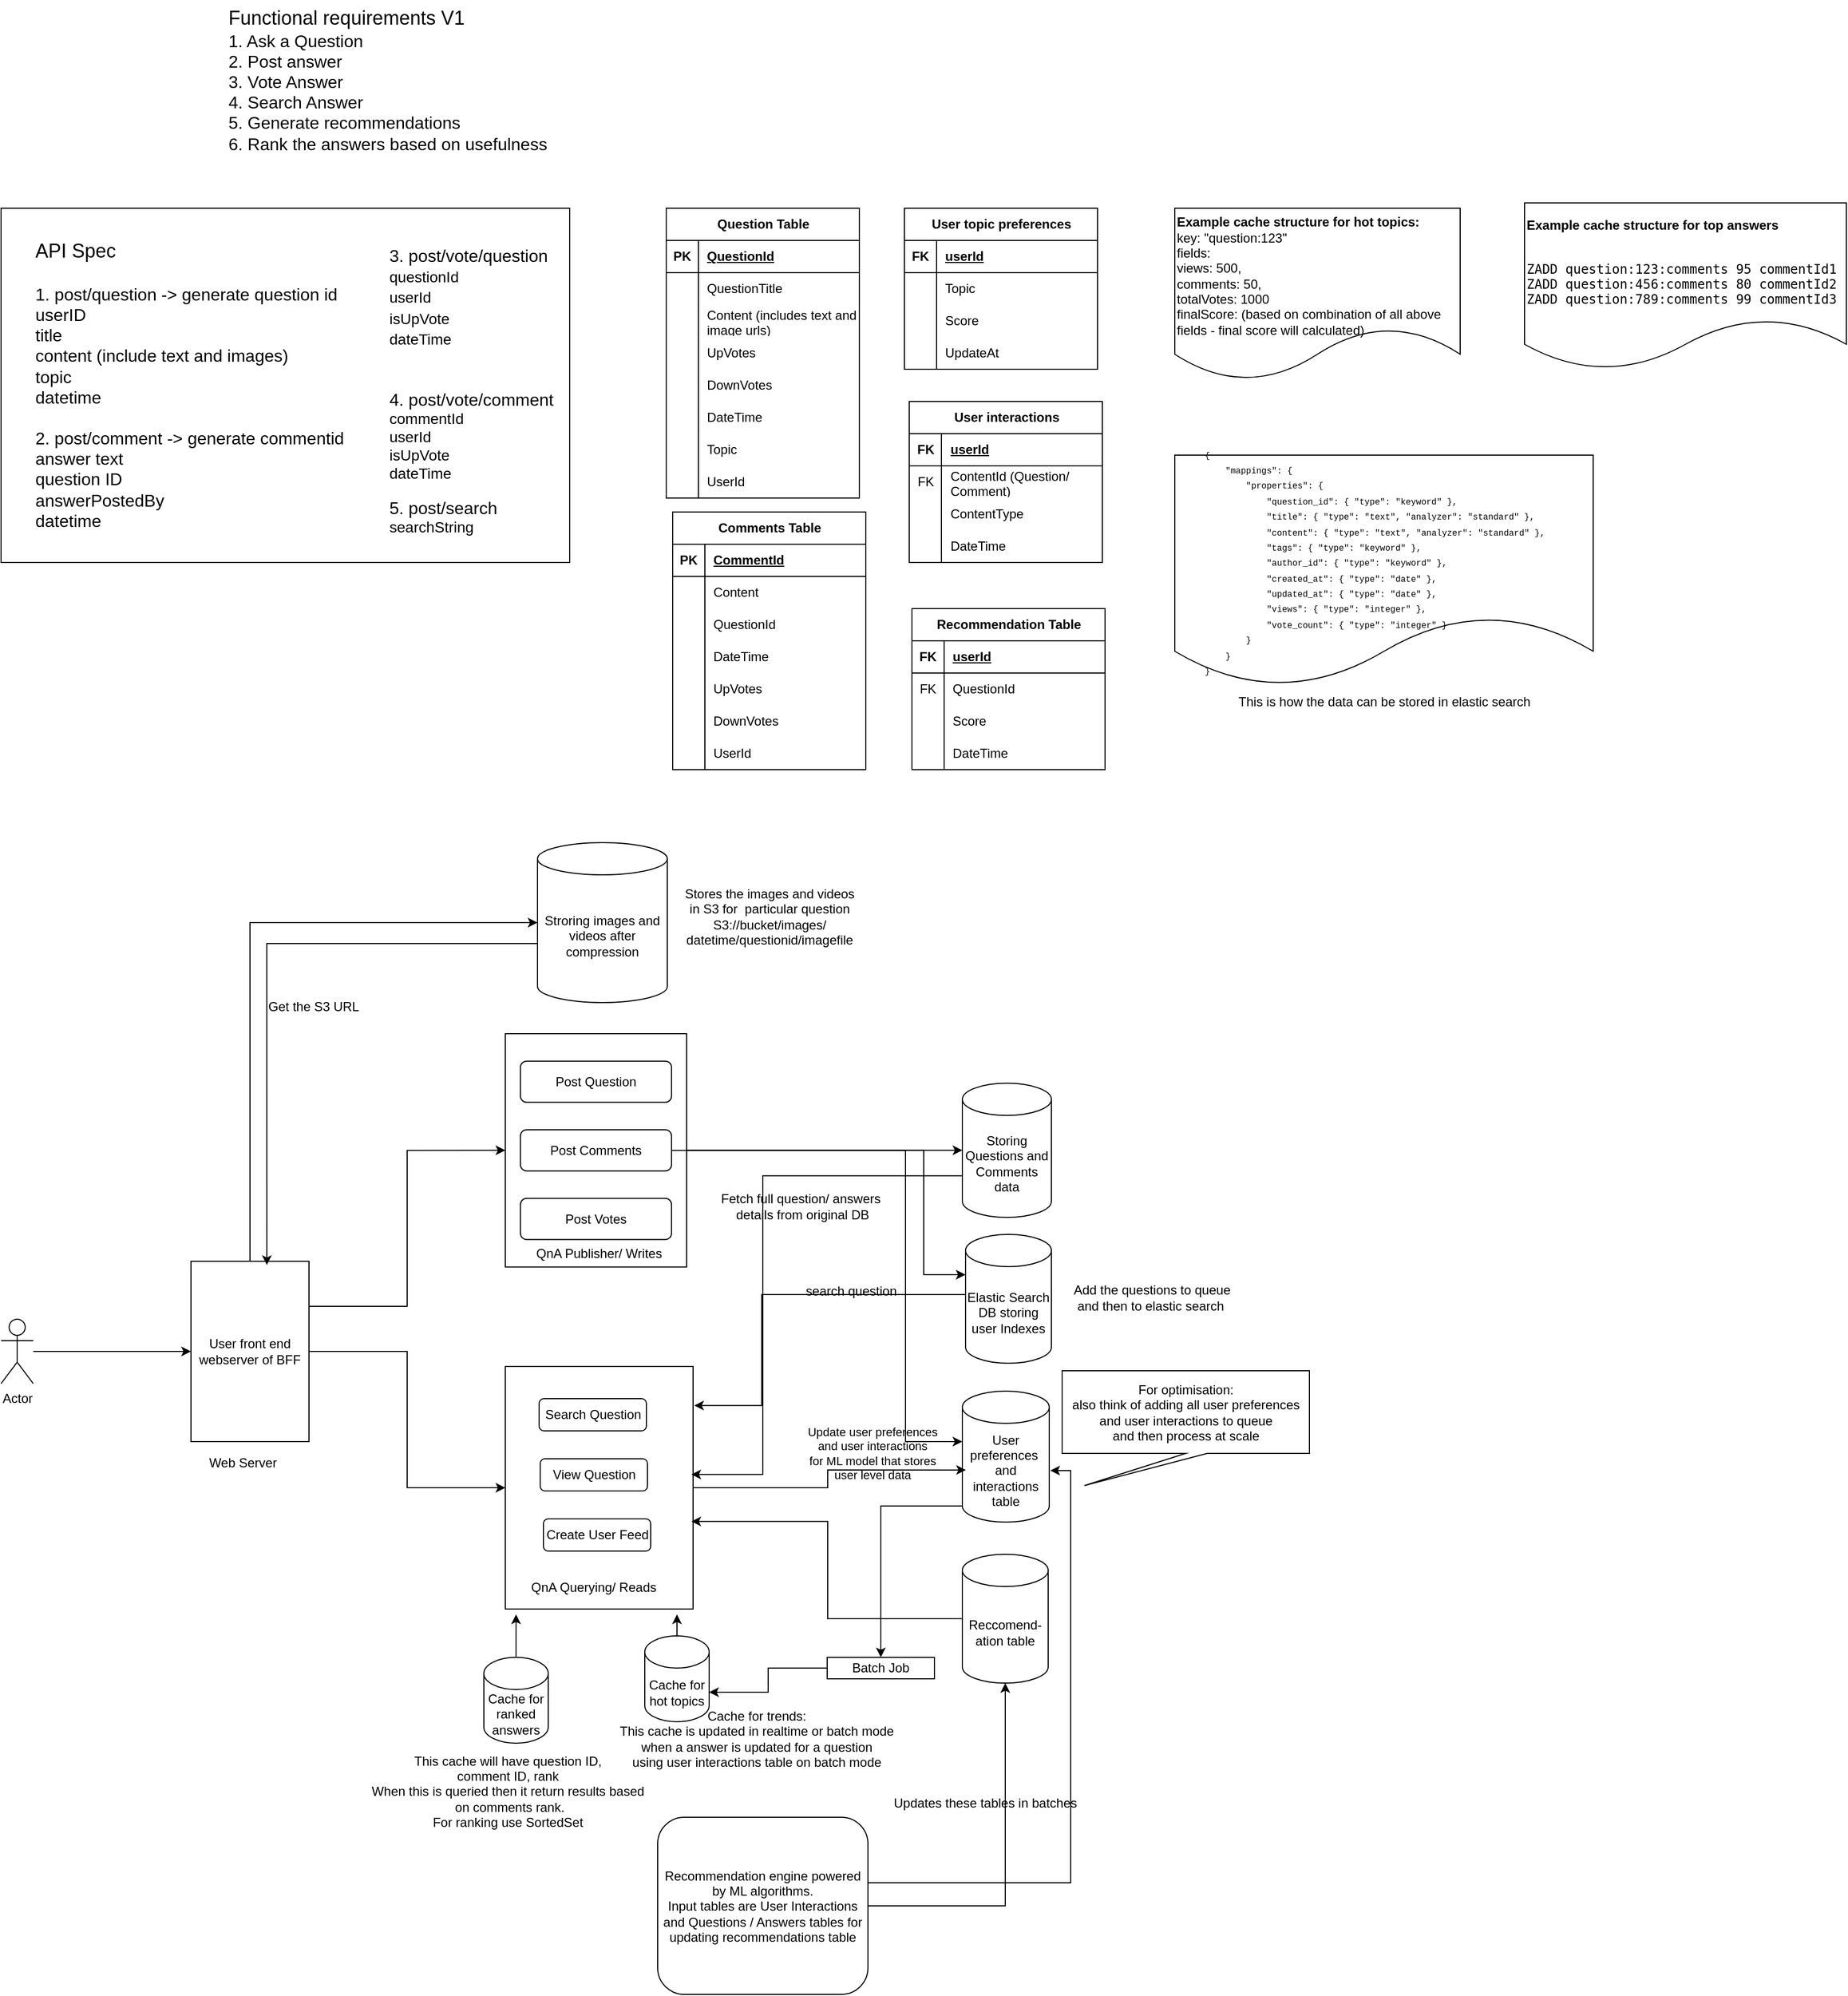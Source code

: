 <mxfile version="24.9.1">
  <diagram name="Page-1" id="B93huHKFLmvjR5-uFooQ">
    <mxGraphModel dx="2176" dy="1930" grid="1" gridSize="10" guides="1" tooltips="1" connect="1" arrows="1" fold="1" page="1" pageScale="1" pageWidth="827" pageHeight="1169" math="0" shadow="0">
      <root>
        <mxCell id="0" />
        <mxCell id="1" parent="0" />
        <mxCell id="2bSct4u1edC2ie97E54d-50" style="edgeStyle=orthogonalEdgeStyle;rounded=0;orthogonalLoop=1;jettySize=auto;html=1;entryX=0;entryY=0.5;entryDx=0;entryDy=0;" edge="1" parent="1" source="2bSct4u1edC2ie97E54d-1" target="2bSct4u1edC2ie97E54d-25">
          <mxGeometry relative="1" as="geometry" />
        </mxCell>
        <mxCell id="2bSct4u1edC2ie97E54d-1" value="Actor" style="shape=umlActor;verticalLabelPosition=bottom;verticalAlign=top;html=1;outlineConnect=0;" vertex="1" parent="1">
          <mxGeometry x="-150" y="645" width="30" height="60" as="geometry" />
        </mxCell>
        <mxCell id="2bSct4u1edC2ie97E54d-2" value="&lt;font style=&quot;font-size: 18px;&quot;&gt;Functional requirements V1&lt;/font&gt;&lt;div&gt;&lt;font size=&quot;3&quot;&gt;1. Ask a Question&lt;/font&gt;&lt;/div&gt;&lt;div&gt;&lt;font size=&quot;3&quot;&gt;2. Post answer&lt;/font&gt;&lt;/div&gt;&lt;div&gt;&lt;font size=&quot;3&quot;&gt;3. Vote Answer&lt;/font&gt;&lt;/div&gt;&lt;div&gt;&lt;font size=&quot;3&quot;&gt;4. Search Answer&lt;/font&gt;&lt;/div&gt;&lt;div&gt;&lt;font style=&quot;font-size: 16px;&quot;&gt;5. Generate recommendations&lt;/font&gt;&lt;/div&gt;&lt;div&gt;&lt;font style=&quot;font-size: 16px;&quot;&gt;6. Rank the answers based on usefulness&lt;/font&gt;&lt;/div&gt;" style="text;html=1;align=left;verticalAlign=middle;resizable=0;points=[];autosize=1;strokeColor=none;fillColor=none;" vertex="1" parent="1">
          <mxGeometry x="60" y="-584" width="315" height="149" as="geometry" />
        </mxCell>
        <mxCell id="2bSct4u1edC2ie97E54d-9" value="" style="group" vertex="1" connectable="0" parent="1">
          <mxGeometry x="320" y="379" width="169" height="225" as="geometry" />
        </mxCell>
        <mxCell id="2bSct4u1edC2ie97E54d-4" value="" style="rounded=0;whiteSpace=wrap;html=1;" vertex="1" parent="2bSct4u1edC2ie97E54d-9">
          <mxGeometry width="169" height="217.33" as="geometry" />
        </mxCell>
        <mxCell id="2bSct4u1edC2ie97E54d-6" value="Post Question" style="rounded=1;whiteSpace=wrap;html=1;" vertex="1" parent="2bSct4u1edC2ie97E54d-9">
          <mxGeometry x="14.083" y="25.568" width="140.833" height="38.352" as="geometry" />
        </mxCell>
        <mxCell id="2bSct4u1edC2ie97E54d-7" value="Post Comments" style="rounded=1;whiteSpace=wrap;html=1;" vertex="1" parent="2bSct4u1edC2ie97E54d-9">
          <mxGeometry x="14.083" y="89.489" width="140.833" height="38.352" as="geometry" />
        </mxCell>
        <mxCell id="2bSct4u1edC2ie97E54d-8" value="Post Votes" style="rounded=1;whiteSpace=wrap;html=1;" vertex="1" parent="2bSct4u1edC2ie97E54d-9">
          <mxGeometry x="14.083" y="153.409" width="140.833" height="38.352" as="geometry" />
        </mxCell>
        <mxCell id="2bSct4u1edC2ie97E54d-23" value="QnA Publisher/ Writes" style="text;html=1;align=center;verticalAlign=middle;resizable=0;points=[];autosize=1;strokeColor=none;fillColor=none;" vertex="1" parent="2bSct4u1edC2ie97E54d-9">
          <mxGeometry x="39.125" y="191.761" width="95" height="26" as="geometry" />
        </mxCell>
        <mxCell id="2bSct4u1edC2ie97E54d-15" value="Storing Questions and Comments data" style="shape=cylinder3;whiteSpace=wrap;html=1;boundedLbl=1;backgroundOutline=1;size=15;" vertex="1" parent="1">
          <mxGeometry x="746" y="425.16" width="83" height="125" as="geometry" />
        </mxCell>
        <mxCell id="2bSct4u1edC2ie97E54d-17" value="Stroring images and videos after compression" style="shape=cylinder3;whiteSpace=wrap;html=1;boundedLbl=1;backgroundOutline=1;size=15;" vertex="1" parent="1">
          <mxGeometry x="350" y="201" width="121" height="149" as="geometry" />
        </mxCell>
        <mxCell id="2bSct4u1edC2ie97E54d-21" value="Stores the images and videos&lt;div&gt;in S3 for&amp;nbsp; particular question&lt;br&gt;&lt;span style=&quot;background-color: initial;&quot;&gt;S3://bucket/images/&lt;/span&gt;&lt;/div&gt;&lt;div&gt;&lt;span style=&quot;background-color: initial;&quot;&gt;datetime/questionid/imagefile&lt;/span&gt;&lt;/div&gt;" style="text;html=1;align=center;verticalAlign=middle;resizable=0;points=[];autosize=1;strokeColor=none;fillColor=none;" vertex="1" parent="1">
          <mxGeometry x="476" y="235" width="180" height="70" as="geometry" />
        </mxCell>
        <mxCell id="2bSct4u1edC2ie97E54d-143" style="edgeStyle=orthogonalEdgeStyle;rounded=0;orthogonalLoop=1;jettySize=auto;html=1;exitX=1;exitY=0.25;exitDx=0;exitDy=0;entryX=0;entryY=0.5;entryDx=0;entryDy=0;" edge="1" parent="1" source="2bSct4u1edC2ie97E54d-25" target="2bSct4u1edC2ie97E54d-4">
          <mxGeometry relative="1" as="geometry" />
        </mxCell>
        <mxCell id="2bSct4u1edC2ie97E54d-144" style="edgeStyle=orthogonalEdgeStyle;rounded=0;orthogonalLoop=1;jettySize=auto;html=1;entryX=0;entryY=0.5;entryDx=0;entryDy=0;" edge="1" parent="1" source="2bSct4u1edC2ie97E54d-25" target="2bSct4u1edC2ie97E54d-43">
          <mxGeometry relative="1" as="geometry" />
        </mxCell>
        <mxCell id="2bSct4u1edC2ie97E54d-25" value="User front end webserver of BFF" style="rounded=0;whiteSpace=wrap;html=1;" vertex="1" parent="1">
          <mxGeometry x="27" y="591" width="110" height="168" as="geometry" />
        </mxCell>
        <mxCell id="2bSct4u1edC2ie97E54d-26" value="Web Server" style="text;html=1;align=center;verticalAlign=middle;resizable=0;points=[];autosize=1;strokeColor=none;fillColor=none;" vertex="1" parent="1">
          <mxGeometry x="30" y="764" width="90" height="30" as="geometry" />
        </mxCell>
        <mxCell id="2bSct4u1edC2ie97E54d-27" style="edgeStyle=orthogonalEdgeStyle;rounded=0;orthogonalLoop=1;jettySize=auto;html=1;entryX=0;entryY=0.5;entryDx=0;entryDy=0;entryPerimeter=0;exitX=0.5;exitY=0;exitDx=0;exitDy=0;" edge="1" parent="1" source="2bSct4u1edC2ie97E54d-25" target="2bSct4u1edC2ie97E54d-17">
          <mxGeometry relative="1" as="geometry" />
        </mxCell>
        <mxCell id="2bSct4u1edC2ie97E54d-30" style="edgeStyle=orthogonalEdgeStyle;rounded=0;orthogonalLoop=1;jettySize=auto;html=1;exitX=0;exitY=0;exitDx=0;exitDy=67.5;exitPerimeter=0;entryX=0.643;entryY=0.021;entryDx=0;entryDy=0;entryPerimeter=0;" edge="1" parent="1" source="2bSct4u1edC2ie97E54d-17" target="2bSct4u1edC2ie97E54d-25">
          <mxGeometry relative="1" as="geometry">
            <Array as="points">
              <mxPoint x="350" y="295" />
              <mxPoint x="98" y="295" />
            </Array>
          </mxGeometry>
        </mxCell>
        <mxCell id="2bSct4u1edC2ie97E54d-31" value="Get the S3 URL" style="text;html=1;align=center;verticalAlign=middle;resizable=0;points=[];autosize=1;strokeColor=none;fillColor=none;" vertex="1" parent="1">
          <mxGeometry x="86" y="339" width="110" height="30" as="geometry" />
        </mxCell>
        <mxCell id="2bSct4u1edC2ie97E54d-35" style="edgeStyle=orthogonalEdgeStyle;rounded=0;orthogonalLoop=1;jettySize=auto;html=1;entryX=0;entryY=0.5;entryDx=0;entryDy=0;entryPerimeter=0;" edge="1" parent="1" source="2bSct4u1edC2ie97E54d-4" target="2bSct4u1edC2ie97E54d-15">
          <mxGeometry relative="1" as="geometry" />
        </mxCell>
        <mxCell id="2bSct4u1edC2ie97E54d-37" value="" style="group" vertex="1" connectable="0" parent="1">
          <mxGeometry x="-150" y="-390" width="540" height="330" as="geometry" />
        </mxCell>
        <mxCell id="2bSct4u1edC2ie97E54d-36" value="" style="rounded=0;whiteSpace=wrap;html=1;" vertex="1" parent="2bSct4u1edC2ie97E54d-37">
          <mxGeometry width="530" height="330" as="geometry" />
        </mxCell>
        <mxCell id="2bSct4u1edC2ie97E54d-11" value="&lt;font style=&quot;font-size: 18px;&quot;&gt;API Spec&lt;/font&gt;&lt;div&gt;&lt;font style=&quot;font-size: 16px;&quot;&gt;&lt;br&gt;&lt;/font&gt;&lt;/div&gt;&lt;div&gt;&lt;font style=&quot;font-size: 16px;&quot;&gt;1. post/question -&amp;gt; generate question id&lt;/font&gt;&lt;/div&gt;&lt;div&gt;&lt;span style=&quot;font-size: medium; background-color: initial;&quot;&gt;userID&lt;/span&gt;&lt;/div&gt;&lt;div&gt;&lt;span style=&quot;font-size: medium; background-color: initial;&quot;&gt;title&lt;/span&gt;&lt;/div&gt;&lt;div&gt;&lt;font size=&quot;3&quot;&gt;content (include text and images)&lt;/font&gt;&lt;/div&gt;&lt;div&gt;&lt;font size=&quot;3&quot;&gt;topic&lt;/font&gt;&lt;/div&gt;&lt;div&gt;&lt;font size=&quot;3&quot;&gt;datetime&lt;/font&gt;&lt;/div&gt;&lt;div&gt;&lt;font size=&quot;3&quot;&gt;&lt;br&gt;&lt;/font&gt;&lt;/div&gt;&lt;div&gt;&lt;font size=&quot;3&quot;&gt;2. post/comment -&amp;gt; generate commentid&lt;/font&gt;&lt;/div&gt;&lt;div&gt;&lt;font size=&quot;3&quot;&gt;answer text&lt;/font&gt;&lt;/div&gt;&lt;div&gt;&lt;font size=&quot;3&quot;&gt;question ID&lt;/font&gt;&lt;/div&gt;&lt;div&gt;&lt;font size=&quot;3&quot;&gt;answerPostedBy&lt;/font&gt;&lt;/div&gt;&lt;div&gt;&lt;font size=&quot;3&quot;&gt;datetime&lt;/font&gt;&lt;/div&gt;" style="text;html=1;align=left;verticalAlign=middle;resizable=0;points=[];autosize=1;strokeColor=none;fillColor=none;" vertex="1" parent="2bSct4u1edC2ie97E54d-37">
          <mxGeometry x="30" y="25" width="310" height="280" as="geometry" />
        </mxCell>
        <mxCell id="2bSct4u1edC2ie97E54d-12" value="&lt;div&gt;&lt;span style=&quot;background-color: initial; font-size: 16px;&quot;&gt;3. post/vote/question&lt;/span&gt;&lt;/div&gt;&lt;font style=&quot;font-size: 16px;&quot;&gt;&lt;div&gt;&lt;font style=&quot;font-size: 16px;&quot;&gt;&lt;div&gt;&lt;font style=&quot;font-size: 14px;&quot;&gt;questionId&lt;/font&gt;&lt;/div&gt;&lt;div&gt;&lt;font style=&quot;font-size: 14px;&quot;&gt;userId&lt;/font&gt;&lt;/div&gt;&lt;div&gt;&lt;font style=&quot;font-size: 14px;&quot;&gt;isUpVote&lt;/font&gt;&lt;/div&gt;&lt;div&gt;&lt;font style=&quot;font-size: 14px;&quot;&gt;dateTime&lt;/font&gt;&lt;/div&gt;&lt;div&gt;&lt;br&gt;&lt;/div&gt;&lt;/font&gt;&lt;/div&gt;&lt;div&gt;&lt;font style=&quot;font-size: 16px;&quot;&gt;&lt;br&gt;&lt;/font&gt;&lt;/div&gt;4. post/vote/comment&lt;/font&gt;&lt;div&gt;&lt;font style=&quot;font-size: 14px;&quot;&gt;commentId&lt;/font&gt;&lt;/div&gt;&lt;div&gt;&lt;font style=&quot;font-size: 14px;&quot;&gt;userId&lt;/font&gt;&lt;/div&gt;&lt;div&gt;&lt;font style=&quot;font-size: 14px;&quot;&gt;isUpVote&lt;/font&gt;&lt;/div&gt;&lt;div&gt;&lt;font style=&quot;font-size: 14px;&quot;&gt;dateTime&lt;/font&gt;&lt;/div&gt;&lt;div&gt;&lt;br&gt;&lt;/div&gt;&lt;div&gt;&lt;font style=&quot;font-size: 16px;&quot;&gt;5. post/search&lt;/font&gt;&lt;/div&gt;&lt;div&gt;&lt;font style=&quot;font-size: 14px;&quot;&gt;searchString&lt;/font&gt;&lt;/div&gt;" style="text;html=1;align=left;verticalAlign=middle;resizable=0;points=[];autosize=1;strokeColor=none;fillColor=none;" vertex="1" parent="2bSct4u1edC2ie97E54d-37">
          <mxGeometry x="360" y="30" width="180" height="280" as="geometry" />
        </mxCell>
        <mxCell id="2bSct4u1edC2ie97E54d-40" value="Elastic Search DB storing user Indexes" style="shape=cylinder3;whiteSpace=wrap;html=1;boundedLbl=1;backgroundOutline=1;size=15;" vertex="1" parent="1">
          <mxGeometry x="749" y="566" width="80" height="120" as="geometry" />
        </mxCell>
        <mxCell id="2bSct4u1edC2ie97E54d-41" value="&lt;div style=&quot;text-align: justify;&quot;&gt;Add the questions to queue&lt;/div&gt;&lt;div style=&quot;text-align: justify;&quot;&gt;&amp;nbsp;and then to elastic search&lt;/div&gt;" style="text;html=1;align=right;verticalAlign=middle;resizable=0;points=[];autosize=1;strokeColor=none;fillColor=none;" vertex="1" parent="1">
          <mxGeometry x="833" y="604" width="164" height="41" as="geometry" />
        </mxCell>
        <mxCell id="2bSct4u1edC2ie97E54d-42" value="" style="group" vertex="1" connectable="0" parent="1">
          <mxGeometry x="320" y="689" width="175" height="226" as="geometry" />
        </mxCell>
        <mxCell id="2bSct4u1edC2ie97E54d-43" value="" style="rounded=0;whiteSpace=wrap;html=1;" vertex="1" parent="2bSct4u1edC2ie97E54d-42">
          <mxGeometry width="175" height="226" as="geometry" />
        </mxCell>
        <mxCell id="2bSct4u1edC2ie97E54d-44" value="Search Question" style="rounded=1;whiteSpace=wrap;html=1;" vertex="1" parent="2bSct4u1edC2ie97E54d-42">
          <mxGeometry x="31.5" y="30" width="100" height="30" as="geometry" />
        </mxCell>
        <mxCell id="2bSct4u1edC2ie97E54d-109" value="View Question" style="rounded=1;whiteSpace=wrap;html=1;" vertex="1" parent="2bSct4u1edC2ie97E54d-42">
          <mxGeometry x="32.5" y="86" width="100" height="30" as="geometry" />
        </mxCell>
        <mxCell id="2bSct4u1edC2ie97E54d-110" value="Create User Feed" style="rounded=1;whiteSpace=wrap;html=1;" vertex="1" parent="2bSct4u1edC2ie97E54d-42">
          <mxGeometry x="35.5" y="142" width="100" height="30" as="geometry" />
        </mxCell>
        <mxCell id="2bSct4u1edC2ie97E54d-47" value="QnA Querying/ Reads" style="text;html=1;align=center;verticalAlign=middle;resizable=0;points=[];autosize=1;strokeColor=none;fillColor=none;" vertex="1" parent="2bSct4u1edC2ie97E54d-42">
          <mxGeometry x="35" y="193" width="93" height="26" as="geometry" />
        </mxCell>
        <mxCell id="2bSct4u1edC2ie97E54d-100" value="&lt;div style=&quot;font-family: Menlo, Monaco, &amp;quot;Courier New&amp;quot;, monospace; white-space: pre;&quot;&gt;&lt;span style=&quot;background-color: rgb(255, 255, 255);&quot;&gt;&lt;font style=&quot;font-size: 11px;&quot;&gt;&lt;br&gt;&lt;/font&gt;&lt;/span&gt;&lt;/div&gt;&lt;div style=&quot;font-family: Menlo, Monaco, &amp;quot;Courier New&amp;quot;, monospace; white-space: pre;&quot;&gt;&lt;span style=&quot;background-color: rgb(255, 255, 255);&quot;&gt;&lt;font style=&quot;font-size: 11px;&quot;&gt;&lt;br&gt;&lt;/font&gt;&lt;/span&gt;&lt;/div&gt;&lt;div style=&quot;font-family: Menlo, Monaco, &amp;quot;Courier New&amp;quot;, monospace; white-space: pre;&quot;&gt;&lt;span style=&quot;background-color: rgb(255, 255, 255);&quot;&gt;&lt;font style=&quot;font-size: 11px;&quot;&gt;&lt;br&gt;&lt;/font&gt;&lt;/span&gt;&lt;/div&gt;&lt;div style=&quot;font-family: Menlo, Monaco, &amp;quot;Courier New&amp;quot;, monospace; white-space: pre;&quot;&gt;&lt;span style=&quot;background-color: rgb(255, 255, 255);&quot;&gt;&lt;font style=&quot;font-size: 11px;&quot;&gt;&lt;br&gt;&lt;/font&gt;&lt;/span&gt;&lt;/div&gt;&lt;div style=&quot;font-family: Menlo, Monaco, &amp;quot;Courier New&amp;quot;, monospace; white-space: pre;&quot;&gt;&lt;span style=&quot;background-color: rgb(255, 255, 255);&quot;&gt;&lt;font style=&quot;font-size: 11px;&quot;&gt;&lt;br&gt;&lt;/font&gt;&lt;/span&gt;&lt;/div&gt;&lt;div style=&quot;font-family: Menlo, Monaco, &amp;quot;Courier New&amp;quot;, monospace; white-space: pre;&quot;&gt;&lt;span style=&quot;background-color: rgb(255, 255, 255);&quot;&gt;&lt;font style=&quot;font-size: 11px;&quot;&gt;&lt;br&gt;&lt;/font&gt;&lt;/span&gt;&lt;/div&gt;&lt;div style=&quot;font-family: Menlo, Monaco, &amp;quot;Courier New&amp;quot;, monospace; white-space: pre;&quot;&gt;&lt;br&gt;&lt;/div&gt;" style="shape=document;whiteSpace=wrap;html=1;boundedLbl=1;align=left;" vertex="1" parent="1">
          <mxGeometry x="944" y="-160.0" width="390" height="215" as="geometry" />
        </mxCell>
        <mxCell id="2bSct4u1edC2ie97E54d-101" value="&lt;div style=&quot;color: rgb(204, 204, 204); font-family: Menlo, Monaco, &amp;quot;Courier New&amp;quot;, monospace; line-height: 18px; white-space-collapse: preserve;&quot;&gt;&lt;div style=&quot;&quot;&gt;&lt;br&gt;&lt;/div&gt;&lt;/div&gt;" style="text;html=1;align=center;verticalAlign=middle;resizable=0;points=[];autosize=1;strokeColor=none;fillColor=none;" vertex="1" parent="1">
          <mxGeometry x="1010" y="288" width="20" height="30" as="geometry" />
        </mxCell>
        <mxCell id="2bSct4u1edC2ie97E54d-102" value="This is how the data can be stored in elastic search" style="text;html=1;align=center;verticalAlign=middle;resizable=0;points=[];autosize=1;strokeColor=none;fillColor=none;" vertex="1" parent="1">
          <mxGeometry x="989" y="55" width="300" height="30" as="geometry" />
        </mxCell>
        <mxCell id="2bSct4u1edC2ie97E54d-103" value="&lt;div style=&quot;text-align: left; font-family: Menlo, Monaco, &amp;quot;Courier New&amp;quot;, monospace; white-space-collapse: preserve;&quot;&gt;&lt;font style=&quot;font-size: 8px;&quot;&gt;&lt;span style=&quot;&quot;&gt;{&lt;/span&gt;&lt;span style=&quot;&quot;&gt;&lt;br/&gt;    &lt;/span&gt;&lt;span style=&quot;&quot;&gt;&quot;mappings&quot;&lt;/span&gt;&lt;span style=&quot;&quot;&gt;:&lt;/span&gt;&lt;span style=&quot;&quot;&gt; &lt;/span&gt;&lt;span style=&quot;&quot;&gt;{&lt;/span&gt;&lt;span style=&quot;&quot;&gt;&lt;br/&gt;        &lt;/span&gt;&lt;span style=&quot;&quot;&gt;&quot;properties&quot;&lt;/span&gt;&lt;span style=&quot;&quot;&gt;:&lt;/span&gt;&lt;span style=&quot;&quot;&gt; &lt;/span&gt;&lt;span style=&quot;&quot;&gt;{&lt;/span&gt;&lt;span style=&quot;&quot;&gt;&lt;br/&gt;            &lt;/span&gt;&lt;span style=&quot;&quot;&gt;&quot;question_id&quot;&lt;/span&gt;&lt;span style=&quot;&quot;&gt;:&lt;/span&gt;&lt;span style=&quot;&quot;&gt; &lt;/span&gt;&lt;span style=&quot;&quot;&gt;{&lt;/span&gt;&lt;span style=&quot;&quot;&gt; &lt;/span&gt;&lt;span style=&quot;&quot;&gt;&quot;type&quot;&lt;/span&gt;&lt;span style=&quot;&quot;&gt;:&lt;/span&gt;&lt;span style=&quot;&quot;&gt; &lt;/span&gt;&lt;span style=&quot;&quot;&gt;&quot;keyword&quot;&lt;/span&gt;&lt;span style=&quot;&quot;&gt; &lt;/span&gt;&lt;span style=&quot;&quot;&gt;}&lt;/span&gt;&lt;span style=&quot;&quot;&gt;,&lt;/span&gt;&lt;span style=&quot;&quot;&gt;&lt;br/&gt;            &lt;/span&gt;&lt;span style=&quot;&quot;&gt;&quot;title&quot;&lt;/span&gt;&lt;span style=&quot;&quot;&gt;:&lt;/span&gt;&lt;span style=&quot;&quot;&gt; &lt;/span&gt;&lt;span style=&quot;&quot;&gt;{&lt;/span&gt;&lt;span style=&quot;&quot;&gt; &lt;/span&gt;&lt;span style=&quot;&quot;&gt;&quot;type&quot;&lt;/span&gt;&lt;span style=&quot;&quot;&gt;:&lt;/span&gt;&lt;span style=&quot;&quot;&gt; &lt;/span&gt;&lt;span style=&quot;&quot;&gt;&quot;text&quot;&lt;/span&gt;&lt;span style=&quot;&quot;&gt;,&lt;/span&gt;&lt;span style=&quot;&quot;&gt; &lt;/span&gt;&lt;span style=&quot;&quot;&gt;&quot;analyzer&quot;&lt;/span&gt;&lt;span style=&quot;&quot;&gt;:&lt;/span&gt;&lt;span style=&quot;&quot;&gt; &lt;/span&gt;&lt;span style=&quot;&quot;&gt;&quot;standard&quot;&lt;/span&gt;&lt;span style=&quot;&quot;&gt; &lt;/span&gt;&lt;span style=&quot;&quot;&gt;}&lt;/span&gt;&lt;span style=&quot;&quot;&gt;,&lt;/span&gt;&lt;span style=&quot;&quot;&gt;&lt;br/&gt;            &lt;/span&gt;&lt;span style=&quot;&quot;&gt;&quot;content&quot;&lt;/span&gt;&lt;span style=&quot;&quot;&gt;:&lt;/span&gt;&lt;span style=&quot;&quot;&gt; &lt;/span&gt;&lt;span style=&quot;&quot;&gt;{&lt;/span&gt;&lt;span style=&quot;&quot;&gt; &lt;/span&gt;&lt;span style=&quot;&quot;&gt;&quot;type&quot;&lt;/span&gt;&lt;span style=&quot;&quot;&gt;:&lt;/span&gt;&lt;span style=&quot;&quot;&gt; &lt;/span&gt;&lt;span style=&quot;&quot;&gt;&quot;text&quot;&lt;/span&gt;&lt;span style=&quot;&quot;&gt;,&lt;/span&gt;&lt;span style=&quot;&quot;&gt; &lt;/span&gt;&lt;span style=&quot;&quot;&gt;&quot;analyzer&quot;&lt;/span&gt;&lt;span style=&quot;&quot;&gt;:&lt;/span&gt;&lt;span style=&quot;&quot;&gt; &lt;/span&gt;&lt;span style=&quot;&quot;&gt;&quot;standard&quot;&lt;/span&gt;&lt;span style=&quot;&quot;&gt; &lt;/span&gt;&lt;span style=&quot;&quot;&gt;}&lt;/span&gt;&lt;span style=&quot;&quot;&gt;,&lt;/span&gt;&lt;span style=&quot;&quot;&gt;&lt;br/&gt;            &lt;/span&gt;&lt;span style=&quot;&quot;&gt;&quot;tags&quot;&lt;/span&gt;&lt;span style=&quot;&quot;&gt;:&lt;/span&gt;&lt;span style=&quot;&quot;&gt; &lt;/span&gt;&lt;span style=&quot;&quot;&gt;{&lt;/span&gt;&lt;span style=&quot;&quot;&gt; &lt;/span&gt;&lt;span style=&quot;&quot;&gt;&quot;type&quot;&lt;/span&gt;&lt;span style=&quot;&quot;&gt;:&lt;/span&gt;&lt;span style=&quot;&quot;&gt; &lt;/span&gt;&lt;span style=&quot;&quot;&gt;&quot;keyword&quot;&lt;/span&gt;&lt;span style=&quot;&quot;&gt; &lt;/span&gt;&lt;span style=&quot;&quot;&gt;}&lt;/span&gt;&lt;span style=&quot;&quot;&gt;,&lt;/span&gt;&lt;span style=&quot;&quot;&gt;&lt;br/&gt;            &lt;/span&gt;&lt;span style=&quot;&quot;&gt;&quot;author_id&quot;&lt;/span&gt;&lt;span style=&quot;&quot;&gt;:&lt;/span&gt;&lt;span style=&quot;&quot;&gt; &lt;/span&gt;&lt;span style=&quot;&quot;&gt;{&lt;/span&gt;&lt;span style=&quot;&quot;&gt; &lt;/span&gt;&lt;span style=&quot;&quot;&gt;&quot;type&quot;&lt;/span&gt;&lt;span style=&quot;&quot;&gt;:&lt;/span&gt;&lt;span style=&quot;&quot;&gt; &lt;/span&gt;&lt;span style=&quot;&quot;&gt;&quot;keyword&quot;&lt;/span&gt;&lt;span style=&quot;&quot;&gt; &lt;/span&gt;&lt;span style=&quot;&quot;&gt;}&lt;/span&gt;&lt;span style=&quot;&quot;&gt;,&lt;/span&gt;&lt;span style=&quot;&quot;&gt;&lt;br/&gt;            &lt;/span&gt;&lt;span style=&quot;&quot;&gt;&quot;created_at&quot;&lt;/span&gt;&lt;span style=&quot;&quot;&gt;:&lt;/span&gt;&lt;span style=&quot;&quot;&gt; &lt;/span&gt;&lt;span style=&quot;&quot;&gt;{&lt;/span&gt;&lt;span style=&quot;&quot;&gt; &lt;/span&gt;&lt;span style=&quot;&quot;&gt;&quot;type&quot;&lt;/span&gt;&lt;span style=&quot;&quot;&gt;:&lt;/span&gt;&lt;span style=&quot;&quot;&gt; &lt;/span&gt;&lt;span style=&quot;&quot;&gt;&quot;date&quot;&lt;/span&gt;&lt;span style=&quot;&quot;&gt; &lt;/span&gt;&lt;span style=&quot;&quot;&gt;}&lt;/span&gt;&lt;span style=&quot;&quot;&gt;,&lt;/span&gt;&lt;span style=&quot;&quot;&gt;&lt;br/&gt;            &lt;/span&gt;&lt;span style=&quot;&quot;&gt;&quot;updated_at&quot;&lt;/span&gt;&lt;span style=&quot;&quot;&gt;:&lt;/span&gt;&lt;span style=&quot;&quot;&gt; &lt;/span&gt;&lt;span style=&quot;&quot;&gt;{&lt;/span&gt;&lt;span style=&quot;&quot;&gt; &lt;/span&gt;&lt;span style=&quot;&quot;&gt;&quot;type&quot;&lt;/span&gt;&lt;span style=&quot;&quot;&gt;:&lt;/span&gt;&lt;span style=&quot;&quot;&gt; &lt;/span&gt;&lt;span style=&quot;&quot;&gt;&quot;date&quot;&lt;/span&gt;&lt;span style=&quot;&quot;&gt; &lt;/span&gt;&lt;span style=&quot;&quot;&gt;}&lt;/span&gt;&lt;span style=&quot;&quot;&gt;,&lt;/span&gt;&lt;span style=&quot;&quot;&gt;&lt;br/&gt;            &lt;/span&gt;&lt;span style=&quot;&quot;&gt;&quot;views&quot;&lt;/span&gt;&lt;span style=&quot;&quot;&gt;:&lt;/span&gt;&lt;span style=&quot;&quot;&gt; &lt;/span&gt;&lt;span style=&quot;&quot;&gt;{&lt;/span&gt;&lt;span style=&quot;&quot;&gt; &lt;/span&gt;&lt;span style=&quot;&quot;&gt;&quot;type&quot;&lt;/span&gt;&lt;span style=&quot;&quot;&gt;:&lt;/span&gt;&lt;span style=&quot;&quot;&gt; &lt;/span&gt;&lt;span style=&quot;&quot;&gt;&quot;integer&quot;&lt;/span&gt;&lt;span style=&quot;&quot;&gt; &lt;/span&gt;&lt;span style=&quot;&quot;&gt;}&lt;/span&gt;&lt;span style=&quot;&quot;&gt;,&lt;/span&gt;&lt;span style=&quot;&quot;&gt;&lt;br/&gt;            &lt;/span&gt;&lt;span style=&quot;&quot;&gt;&quot;vote_count&quot;&lt;/span&gt;&lt;span style=&quot;&quot;&gt;:&lt;/span&gt;&lt;span style=&quot;&quot;&gt; &lt;/span&gt;&lt;span style=&quot;&quot;&gt;{&lt;/span&gt;&lt;span style=&quot;&quot;&gt; &lt;/span&gt;&lt;span style=&quot;&quot;&gt;&quot;type&quot;&lt;/span&gt;&lt;span style=&quot;&quot;&gt;:&lt;/span&gt;&lt;span style=&quot;&quot;&gt; &lt;/span&gt;&lt;span style=&quot;&quot;&gt;&quot;integer&quot;&lt;/span&gt;&lt;span style=&quot;&quot;&gt; &lt;/span&gt;&lt;span style=&quot;&quot;&gt;}&lt;/span&gt;&lt;span style=&quot;&quot;&gt;&lt;br/&gt;        &lt;/span&gt;&lt;span style=&quot;&quot;&gt;}&lt;/span&gt;&lt;span style=&quot;&quot;&gt;&lt;br/&gt;    &lt;/span&gt;&lt;span style=&quot;&quot;&gt;}&lt;/span&gt;&lt;span style=&quot;&quot;&gt;&lt;br/&gt;&lt;/span&gt;&lt;span style=&quot;&quot;&gt;}&lt;/span&gt;&lt;/font&gt;&lt;/div&gt;" style="text;html=1;align=center;verticalAlign=middle;resizable=0;points=[];autosize=1;strokeColor=none;fillColor=none;" vertex="1" parent="1">
          <mxGeometry x="960" y="-175" width="340" height="230" as="geometry" />
        </mxCell>
        <mxCell id="2bSct4u1edC2ie97E54d-134" value="Update user preferences&lt;div&gt;and user interactions&lt;/div&gt;&lt;div&gt;for ML model that stores&lt;/div&gt;&lt;div&gt;user level data&lt;/div&gt;" style="edgeLabel;html=1;align=center;verticalAlign=middle;resizable=0;points=[];" vertex="1" connectable="0" parent="1">
          <mxGeometry x="671.997" y="773" as="geometry">
            <mxPoint x="-10" y="-3" as="offset" />
          </mxGeometry>
        </mxCell>
        <mxCell id="2bSct4u1edC2ie97E54d-135" value="&lt;div style=&quot;&quot;&gt;&lt;br&gt;&lt;/div&gt;" style="text;html=1;align=center;verticalAlign=middle;resizable=0;points=[];autosize=1;strokeColor=none;fillColor=none;" vertex="1" parent="1">
          <mxGeometry x="520" y="921" width="18" height="26" as="geometry" />
        </mxCell>
        <mxCell id="2bSct4u1edC2ie97E54d-139" value="Reccomend-&lt;div&gt;ation table&lt;/div&gt;" style="shape=cylinder3;whiteSpace=wrap;html=1;boundedLbl=1;backgroundOutline=1;size=15;" vertex="1" parent="1">
          <mxGeometry x="746" y="864" width="80" height="120" as="geometry" />
        </mxCell>
        <mxCell id="2bSct4u1edC2ie97E54d-152" style="edgeStyle=orthogonalEdgeStyle;rounded=0;orthogonalLoop=1;jettySize=auto;html=1;" edge="1" parent="1" source="2bSct4u1edC2ie97E54d-7">
          <mxGeometry relative="1" as="geometry">
            <mxPoint x="746" y="759" as="targetPoint" />
            <Array as="points">
              <mxPoint x="693" y="488" />
              <mxPoint x="693" y="759" />
            </Array>
          </mxGeometry>
        </mxCell>
        <mxCell id="2bSct4u1edC2ie97E54d-154" style="edgeStyle=orthogonalEdgeStyle;rounded=0;orthogonalLoop=1;jettySize=auto;html=1;entryX=1.006;entryY=0.161;entryDx=0;entryDy=0;entryPerimeter=0;" edge="1" parent="1" source="2bSct4u1edC2ie97E54d-40" target="2bSct4u1edC2ie97E54d-43">
          <mxGeometry relative="1" as="geometry">
            <Array as="points">
              <mxPoint x="559" y="622" />
              <mxPoint x="559" y="725" />
            </Array>
          </mxGeometry>
        </mxCell>
        <mxCell id="2bSct4u1edC2ie97E54d-156" style="edgeStyle=orthogonalEdgeStyle;rounded=0;orthogonalLoop=1;jettySize=auto;html=1;exitX=0;exitY=0;exitDx=0;exitDy=86.25;exitPerimeter=0;entryX=0.991;entryY=0.445;entryDx=0;entryDy=0;entryPerimeter=0;" edge="1" parent="1" source="2bSct4u1edC2ie97E54d-15" target="2bSct4u1edC2ie97E54d-43">
          <mxGeometry relative="1" as="geometry">
            <Array as="points">
              <mxPoint x="560" y="511" />
              <mxPoint x="560" y="790" />
            </Array>
          </mxGeometry>
        </mxCell>
        <mxCell id="2bSct4u1edC2ie97E54d-245" style="edgeStyle=orthogonalEdgeStyle;rounded=0;orthogonalLoop=1;jettySize=auto;html=1;exitX=0;exitY=1;exitDx=0;exitDy=-15;exitPerimeter=0;entryX=0.5;entryY=0;entryDx=0;entryDy=0;" edge="1" parent="1" source="2bSct4u1edC2ie97E54d-118" target="2bSct4u1edC2ie97E54d-242">
          <mxGeometry relative="1" as="geometry" />
        </mxCell>
        <mxCell id="2bSct4u1edC2ie97E54d-118" value="User preferences&amp;nbsp; and interactions table" style="shape=cylinder3;whiteSpace=wrap;html=1;boundedLbl=1;backgroundOutline=1;size=15;" vertex="1" parent="1">
          <mxGeometry x="746" y="712" width="81" height="122" as="geometry" />
        </mxCell>
        <mxCell id="2bSct4u1edC2ie97E54d-136" value="&lt;div style=&quot;text-wrap-mode: nowrap;&quot;&gt;&lt;span style=&quot;background-color: initial;&quot;&gt;For optimisation:&lt;/span&gt;&lt;/div&gt;&lt;div style=&quot;text-wrap-mode: nowrap;&quot;&gt;&lt;span style=&quot;background-color: initial;&quot;&gt;also think of adding all user preferences&lt;/span&gt;&lt;/div&gt;&lt;div style=&quot;text-wrap-mode: nowrap;&quot;&gt;and user interactions to queue&lt;/div&gt;&lt;div style=&quot;text-wrap-mode: nowrap;&quot;&gt;and then process at scale&lt;/div&gt;" style="shape=callout;whiteSpace=wrap;html=1;perimeter=calloutPerimeter;position2=0.09;" vertex="1" parent="1">
          <mxGeometry x="839" y="693" width="230.5" height="107" as="geometry" />
        </mxCell>
        <mxCell id="2bSct4u1edC2ie97E54d-159" style="edgeStyle=orthogonalEdgeStyle;rounded=0;orthogonalLoop=1;jettySize=auto;html=1;entryX=0.991;entryY=0.639;entryDx=0;entryDy=0;entryPerimeter=0;" edge="1" parent="1" source="2bSct4u1edC2ie97E54d-139" target="2bSct4u1edC2ie97E54d-43">
          <mxGeometry relative="1" as="geometry" />
        </mxCell>
        <mxCell id="2bSct4u1edC2ie97E54d-160" style="edgeStyle=orthogonalEdgeStyle;rounded=0;orthogonalLoop=1;jettySize=auto;html=1;entryX=0.041;entryY=0.602;entryDx=0;entryDy=0;entryPerimeter=0;" edge="1" parent="1" source="2bSct4u1edC2ie97E54d-43" target="2bSct4u1edC2ie97E54d-118">
          <mxGeometry relative="1" as="geometry" />
        </mxCell>
        <mxCell id="2bSct4u1edC2ie97E54d-162" value="Recommendation engine powered by ML algorithms.&lt;div&gt;Input tables are User Interactions and Questions / Answers tables for updating recommendations table&lt;/div&gt;" style="rounded=1;whiteSpace=wrap;html=1;" vertex="1" parent="1">
          <mxGeometry x="462" y="1109" width="196" height="165" as="geometry" />
        </mxCell>
        <mxCell id="2bSct4u1edC2ie97E54d-163" style="edgeStyle=orthogonalEdgeStyle;rounded=0;orthogonalLoop=1;jettySize=auto;html=1;entryX=0.5;entryY=1;entryDx=0;entryDy=0;entryPerimeter=0;" edge="1" parent="1" source="2bSct4u1edC2ie97E54d-162" target="2bSct4u1edC2ie97E54d-139">
          <mxGeometry relative="1" as="geometry" />
        </mxCell>
        <mxCell id="2bSct4u1edC2ie97E54d-52" value="Question Table" style="shape=table;startSize=30;container=1;collapsible=1;childLayout=tableLayout;fixedRows=1;rowLines=0;fontStyle=1;align=center;resizeLast=1;html=1;" vertex="1" parent="1">
          <mxGeometry x="470" y="-390" width="180" height="270" as="geometry" />
        </mxCell>
        <mxCell id="2bSct4u1edC2ie97E54d-53" value="" style="shape=tableRow;horizontal=0;startSize=0;swimlaneHead=0;swimlaneBody=0;fillColor=none;collapsible=0;dropTarget=0;points=[[0,0.5],[1,0.5]];portConstraint=eastwest;top=0;left=0;right=0;bottom=1;" vertex="1" parent="2bSct4u1edC2ie97E54d-52">
          <mxGeometry y="30" width="180" height="30" as="geometry" />
        </mxCell>
        <mxCell id="2bSct4u1edC2ie97E54d-54" value="PK" style="shape=partialRectangle;connectable=0;fillColor=none;top=0;left=0;bottom=0;right=0;fontStyle=1;overflow=hidden;whiteSpace=wrap;html=1;" vertex="1" parent="2bSct4u1edC2ie97E54d-53">
          <mxGeometry width="30" height="30" as="geometry">
            <mxRectangle width="30" height="30" as="alternateBounds" />
          </mxGeometry>
        </mxCell>
        <mxCell id="2bSct4u1edC2ie97E54d-55" value="QuestionId" style="shape=partialRectangle;connectable=0;fillColor=none;top=0;left=0;bottom=0;right=0;align=left;spacingLeft=6;fontStyle=5;overflow=hidden;whiteSpace=wrap;html=1;" vertex="1" parent="2bSct4u1edC2ie97E54d-53">
          <mxGeometry x="30" width="150" height="30" as="geometry">
            <mxRectangle width="150" height="30" as="alternateBounds" />
          </mxGeometry>
        </mxCell>
        <mxCell id="2bSct4u1edC2ie97E54d-56" value="" style="shape=tableRow;horizontal=0;startSize=0;swimlaneHead=0;swimlaneBody=0;fillColor=none;collapsible=0;dropTarget=0;points=[[0,0.5],[1,0.5]];portConstraint=eastwest;top=0;left=0;right=0;bottom=0;" vertex="1" parent="2bSct4u1edC2ie97E54d-52">
          <mxGeometry y="60" width="180" height="30" as="geometry" />
        </mxCell>
        <mxCell id="2bSct4u1edC2ie97E54d-57" value="" style="shape=partialRectangle;connectable=0;fillColor=none;top=0;left=0;bottom=0;right=0;editable=1;overflow=hidden;whiteSpace=wrap;html=1;" vertex="1" parent="2bSct4u1edC2ie97E54d-56">
          <mxGeometry width="30" height="30" as="geometry">
            <mxRectangle width="30" height="30" as="alternateBounds" />
          </mxGeometry>
        </mxCell>
        <mxCell id="2bSct4u1edC2ie97E54d-58" value="QuestionTitle" style="shape=partialRectangle;connectable=0;fillColor=none;top=0;left=0;bottom=0;right=0;align=left;spacingLeft=6;overflow=hidden;whiteSpace=wrap;html=1;" vertex="1" parent="2bSct4u1edC2ie97E54d-56">
          <mxGeometry x="30" width="150" height="30" as="geometry">
            <mxRectangle width="150" height="30" as="alternateBounds" />
          </mxGeometry>
        </mxCell>
        <mxCell id="2bSct4u1edC2ie97E54d-59" value="" style="shape=tableRow;horizontal=0;startSize=0;swimlaneHead=0;swimlaneBody=0;fillColor=none;collapsible=0;dropTarget=0;points=[[0,0.5],[1,0.5]];portConstraint=eastwest;top=0;left=0;right=0;bottom=0;" vertex="1" parent="2bSct4u1edC2ie97E54d-52">
          <mxGeometry y="90" width="180" height="30" as="geometry" />
        </mxCell>
        <mxCell id="2bSct4u1edC2ie97E54d-60" value="" style="shape=partialRectangle;connectable=0;fillColor=none;top=0;left=0;bottom=0;right=0;editable=1;overflow=hidden;whiteSpace=wrap;html=1;" vertex="1" parent="2bSct4u1edC2ie97E54d-59">
          <mxGeometry width="30" height="30" as="geometry">
            <mxRectangle width="30" height="30" as="alternateBounds" />
          </mxGeometry>
        </mxCell>
        <mxCell id="2bSct4u1edC2ie97E54d-61" value="Content (includes text and image urls)" style="shape=partialRectangle;connectable=0;fillColor=none;top=0;left=0;bottom=0;right=0;align=left;spacingLeft=6;overflow=hidden;whiteSpace=wrap;html=1;" vertex="1" parent="2bSct4u1edC2ie97E54d-59">
          <mxGeometry x="30" width="150" height="30" as="geometry">
            <mxRectangle width="150" height="30" as="alternateBounds" />
          </mxGeometry>
        </mxCell>
        <mxCell id="2bSct4u1edC2ie97E54d-229" style="shape=tableRow;horizontal=0;startSize=0;swimlaneHead=0;swimlaneBody=0;fillColor=none;collapsible=0;dropTarget=0;points=[[0,0.5],[1,0.5]];portConstraint=eastwest;top=0;left=0;right=0;bottom=0;" vertex="1" parent="2bSct4u1edC2ie97E54d-52">
          <mxGeometry y="120" width="180" height="30" as="geometry" />
        </mxCell>
        <mxCell id="2bSct4u1edC2ie97E54d-230" style="shape=partialRectangle;connectable=0;fillColor=none;top=0;left=0;bottom=0;right=0;editable=1;overflow=hidden;whiteSpace=wrap;html=1;" vertex="1" parent="2bSct4u1edC2ie97E54d-229">
          <mxGeometry width="30" height="30" as="geometry">
            <mxRectangle width="30" height="30" as="alternateBounds" />
          </mxGeometry>
        </mxCell>
        <mxCell id="2bSct4u1edC2ie97E54d-231" value="UpVotes" style="shape=partialRectangle;connectable=0;fillColor=none;top=0;left=0;bottom=0;right=0;align=left;spacingLeft=6;overflow=hidden;whiteSpace=wrap;html=1;" vertex="1" parent="2bSct4u1edC2ie97E54d-229">
          <mxGeometry x="30" width="150" height="30" as="geometry">
            <mxRectangle width="150" height="30" as="alternateBounds" />
          </mxGeometry>
        </mxCell>
        <mxCell id="2bSct4u1edC2ie97E54d-232" style="shape=tableRow;horizontal=0;startSize=0;swimlaneHead=0;swimlaneBody=0;fillColor=none;collapsible=0;dropTarget=0;points=[[0,0.5],[1,0.5]];portConstraint=eastwest;top=0;left=0;right=0;bottom=0;" vertex="1" parent="2bSct4u1edC2ie97E54d-52">
          <mxGeometry y="150" width="180" height="30" as="geometry" />
        </mxCell>
        <mxCell id="2bSct4u1edC2ie97E54d-233" style="shape=partialRectangle;connectable=0;fillColor=none;top=0;left=0;bottom=0;right=0;editable=1;overflow=hidden;whiteSpace=wrap;html=1;" vertex="1" parent="2bSct4u1edC2ie97E54d-232">
          <mxGeometry width="30" height="30" as="geometry">
            <mxRectangle width="30" height="30" as="alternateBounds" />
          </mxGeometry>
        </mxCell>
        <mxCell id="2bSct4u1edC2ie97E54d-234" value="DownVotes" style="shape=partialRectangle;connectable=0;fillColor=none;top=0;left=0;bottom=0;right=0;align=left;spacingLeft=6;overflow=hidden;whiteSpace=wrap;html=1;" vertex="1" parent="2bSct4u1edC2ie97E54d-232">
          <mxGeometry x="30" width="150" height="30" as="geometry">
            <mxRectangle width="150" height="30" as="alternateBounds" />
          </mxGeometry>
        </mxCell>
        <mxCell id="2bSct4u1edC2ie97E54d-62" value="" style="shape=tableRow;horizontal=0;startSize=0;swimlaneHead=0;swimlaneBody=0;fillColor=none;collapsible=0;dropTarget=0;points=[[0,0.5],[1,0.5]];portConstraint=eastwest;top=0;left=0;right=0;bottom=0;" vertex="1" parent="2bSct4u1edC2ie97E54d-52">
          <mxGeometry y="180" width="180" height="30" as="geometry" />
        </mxCell>
        <mxCell id="2bSct4u1edC2ie97E54d-63" value="" style="shape=partialRectangle;connectable=0;fillColor=none;top=0;left=0;bottom=0;right=0;editable=1;overflow=hidden;whiteSpace=wrap;html=1;" vertex="1" parent="2bSct4u1edC2ie97E54d-62">
          <mxGeometry width="30" height="30" as="geometry">
            <mxRectangle width="30" height="30" as="alternateBounds" />
          </mxGeometry>
        </mxCell>
        <mxCell id="2bSct4u1edC2ie97E54d-64" value="DateTime" style="shape=partialRectangle;connectable=0;fillColor=none;top=0;left=0;bottom=0;right=0;align=left;spacingLeft=6;overflow=hidden;whiteSpace=wrap;html=1;" vertex="1" parent="2bSct4u1edC2ie97E54d-62">
          <mxGeometry x="30" width="150" height="30" as="geometry">
            <mxRectangle width="150" height="30" as="alternateBounds" />
          </mxGeometry>
        </mxCell>
        <mxCell id="2bSct4u1edC2ie97E54d-65" style="shape=tableRow;horizontal=0;startSize=0;swimlaneHead=0;swimlaneBody=0;fillColor=none;collapsible=0;dropTarget=0;points=[[0,0.5],[1,0.5]];portConstraint=eastwest;top=0;left=0;right=0;bottom=0;" vertex="1" parent="2bSct4u1edC2ie97E54d-52">
          <mxGeometry y="210" width="180" height="30" as="geometry" />
        </mxCell>
        <mxCell id="2bSct4u1edC2ie97E54d-66" style="shape=partialRectangle;connectable=0;fillColor=none;top=0;left=0;bottom=0;right=0;editable=1;overflow=hidden;whiteSpace=wrap;html=1;" vertex="1" parent="2bSct4u1edC2ie97E54d-65">
          <mxGeometry width="30" height="30" as="geometry">
            <mxRectangle width="30" height="30" as="alternateBounds" />
          </mxGeometry>
        </mxCell>
        <mxCell id="2bSct4u1edC2ie97E54d-67" value="Topic" style="shape=partialRectangle;connectable=0;fillColor=none;top=0;left=0;bottom=0;right=0;align=left;spacingLeft=6;overflow=hidden;whiteSpace=wrap;html=1;" vertex="1" parent="2bSct4u1edC2ie97E54d-65">
          <mxGeometry x="30" width="150" height="30" as="geometry">
            <mxRectangle width="150" height="30" as="alternateBounds" />
          </mxGeometry>
        </mxCell>
        <mxCell id="2bSct4u1edC2ie97E54d-84" style="shape=tableRow;horizontal=0;startSize=0;swimlaneHead=0;swimlaneBody=0;fillColor=none;collapsible=0;dropTarget=0;points=[[0,0.5],[1,0.5]];portConstraint=eastwest;top=0;left=0;right=0;bottom=0;" vertex="1" parent="2bSct4u1edC2ie97E54d-52">
          <mxGeometry y="240" width="180" height="30" as="geometry" />
        </mxCell>
        <mxCell id="2bSct4u1edC2ie97E54d-85" style="shape=partialRectangle;connectable=0;fillColor=none;top=0;left=0;bottom=0;right=0;editable=1;overflow=hidden;whiteSpace=wrap;html=1;" vertex="1" parent="2bSct4u1edC2ie97E54d-84">
          <mxGeometry width="30" height="30" as="geometry">
            <mxRectangle width="30" height="30" as="alternateBounds" />
          </mxGeometry>
        </mxCell>
        <mxCell id="2bSct4u1edC2ie97E54d-86" value="UserId" style="shape=partialRectangle;connectable=0;fillColor=none;top=0;left=0;bottom=0;right=0;align=left;spacingLeft=6;overflow=hidden;whiteSpace=wrap;html=1;" vertex="1" parent="2bSct4u1edC2ie97E54d-84">
          <mxGeometry x="30" width="150" height="30" as="geometry">
            <mxRectangle width="150" height="30" as="alternateBounds" />
          </mxGeometry>
        </mxCell>
        <mxCell id="2bSct4u1edC2ie97E54d-68" value="Comments Table" style="shape=table;startSize=30;container=1;collapsible=1;childLayout=tableLayout;fixedRows=1;rowLines=0;fontStyle=1;align=center;resizeLast=1;html=1;" vertex="1" parent="1">
          <mxGeometry x="476" y="-107" width="180" height="240" as="geometry" />
        </mxCell>
        <mxCell id="2bSct4u1edC2ie97E54d-69" value="" style="shape=tableRow;horizontal=0;startSize=0;swimlaneHead=0;swimlaneBody=0;fillColor=none;collapsible=0;dropTarget=0;points=[[0,0.5],[1,0.5]];portConstraint=eastwest;top=0;left=0;right=0;bottom=1;" vertex="1" parent="2bSct4u1edC2ie97E54d-68">
          <mxGeometry y="30" width="180" height="30" as="geometry" />
        </mxCell>
        <mxCell id="2bSct4u1edC2ie97E54d-70" value="PK" style="shape=partialRectangle;connectable=0;fillColor=none;top=0;left=0;bottom=0;right=0;fontStyle=1;overflow=hidden;whiteSpace=wrap;html=1;" vertex="1" parent="2bSct4u1edC2ie97E54d-69">
          <mxGeometry width="30" height="30" as="geometry">
            <mxRectangle width="30" height="30" as="alternateBounds" />
          </mxGeometry>
        </mxCell>
        <mxCell id="2bSct4u1edC2ie97E54d-71" value="CommentId" style="shape=partialRectangle;connectable=0;fillColor=none;top=0;left=0;bottom=0;right=0;align=left;spacingLeft=6;fontStyle=5;overflow=hidden;whiteSpace=wrap;html=1;" vertex="1" parent="2bSct4u1edC2ie97E54d-69">
          <mxGeometry x="30" width="150" height="30" as="geometry">
            <mxRectangle width="150" height="30" as="alternateBounds" />
          </mxGeometry>
        </mxCell>
        <mxCell id="2bSct4u1edC2ie97E54d-72" value="" style="shape=tableRow;horizontal=0;startSize=0;swimlaneHead=0;swimlaneBody=0;fillColor=none;collapsible=0;dropTarget=0;points=[[0,0.5],[1,0.5]];portConstraint=eastwest;top=0;left=0;right=0;bottom=0;" vertex="1" parent="2bSct4u1edC2ie97E54d-68">
          <mxGeometry y="60" width="180" height="30" as="geometry" />
        </mxCell>
        <mxCell id="2bSct4u1edC2ie97E54d-73" value="" style="shape=partialRectangle;connectable=0;fillColor=none;top=0;left=0;bottom=0;right=0;editable=1;overflow=hidden;whiteSpace=wrap;html=1;" vertex="1" parent="2bSct4u1edC2ie97E54d-72">
          <mxGeometry width="30" height="30" as="geometry">
            <mxRectangle width="30" height="30" as="alternateBounds" />
          </mxGeometry>
        </mxCell>
        <mxCell id="2bSct4u1edC2ie97E54d-74" value="Content" style="shape=partialRectangle;connectable=0;fillColor=none;top=0;left=0;bottom=0;right=0;align=left;spacingLeft=6;overflow=hidden;whiteSpace=wrap;html=1;" vertex="1" parent="2bSct4u1edC2ie97E54d-72">
          <mxGeometry x="30" width="150" height="30" as="geometry">
            <mxRectangle width="150" height="30" as="alternateBounds" />
          </mxGeometry>
        </mxCell>
        <mxCell id="2bSct4u1edC2ie97E54d-75" value="" style="shape=tableRow;horizontal=0;startSize=0;swimlaneHead=0;swimlaneBody=0;fillColor=none;collapsible=0;dropTarget=0;points=[[0,0.5],[1,0.5]];portConstraint=eastwest;top=0;left=0;right=0;bottom=0;" vertex="1" parent="2bSct4u1edC2ie97E54d-68">
          <mxGeometry y="90" width="180" height="30" as="geometry" />
        </mxCell>
        <mxCell id="2bSct4u1edC2ie97E54d-76" value="" style="shape=partialRectangle;connectable=0;fillColor=none;top=0;left=0;bottom=0;right=0;editable=1;overflow=hidden;whiteSpace=wrap;html=1;" vertex="1" parent="2bSct4u1edC2ie97E54d-75">
          <mxGeometry width="30" height="30" as="geometry">
            <mxRectangle width="30" height="30" as="alternateBounds" />
          </mxGeometry>
        </mxCell>
        <mxCell id="2bSct4u1edC2ie97E54d-77" value="QuestionId" style="shape=partialRectangle;connectable=0;fillColor=none;top=0;left=0;bottom=0;right=0;align=left;spacingLeft=6;overflow=hidden;whiteSpace=wrap;html=1;" vertex="1" parent="2bSct4u1edC2ie97E54d-75">
          <mxGeometry x="30" width="150" height="30" as="geometry">
            <mxRectangle width="150" height="30" as="alternateBounds" />
          </mxGeometry>
        </mxCell>
        <mxCell id="2bSct4u1edC2ie97E54d-78" value="" style="shape=tableRow;horizontal=0;startSize=0;swimlaneHead=0;swimlaneBody=0;fillColor=none;collapsible=0;dropTarget=0;points=[[0,0.5],[1,0.5]];portConstraint=eastwest;top=0;left=0;right=0;bottom=0;" vertex="1" parent="2bSct4u1edC2ie97E54d-68">
          <mxGeometry y="120" width="180" height="30" as="geometry" />
        </mxCell>
        <mxCell id="2bSct4u1edC2ie97E54d-79" value="" style="shape=partialRectangle;connectable=0;fillColor=none;top=0;left=0;bottom=0;right=0;editable=1;overflow=hidden;whiteSpace=wrap;html=1;" vertex="1" parent="2bSct4u1edC2ie97E54d-78">
          <mxGeometry width="30" height="30" as="geometry">
            <mxRectangle width="30" height="30" as="alternateBounds" />
          </mxGeometry>
        </mxCell>
        <mxCell id="2bSct4u1edC2ie97E54d-80" value="DateTime" style="shape=partialRectangle;connectable=0;fillColor=none;top=0;left=0;bottom=0;right=0;align=left;spacingLeft=6;overflow=hidden;whiteSpace=wrap;html=1;" vertex="1" parent="2bSct4u1edC2ie97E54d-78">
          <mxGeometry x="30" width="150" height="30" as="geometry">
            <mxRectangle width="150" height="30" as="alternateBounds" />
          </mxGeometry>
        </mxCell>
        <mxCell id="2bSct4u1edC2ie97E54d-87" style="shape=tableRow;horizontal=0;startSize=0;swimlaneHead=0;swimlaneBody=0;fillColor=none;collapsible=0;dropTarget=0;points=[[0,0.5],[1,0.5]];portConstraint=eastwest;top=0;left=0;right=0;bottom=0;" vertex="1" parent="2bSct4u1edC2ie97E54d-68">
          <mxGeometry y="150" width="180" height="30" as="geometry" />
        </mxCell>
        <mxCell id="2bSct4u1edC2ie97E54d-88" style="shape=partialRectangle;connectable=0;fillColor=none;top=0;left=0;bottom=0;right=0;editable=1;overflow=hidden;whiteSpace=wrap;html=1;" vertex="1" parent="2bSct4u1edC2ie97E54d-87">
          <mxGeometry width="30" height="30" as="geometry">
            <mxRectangle width="30" height="30" as="alternateBounds" />
          </mxGeometry>
        </mxCell>
        <mxCell id="2bSct4u1edC2ie97E54d-89" value="UpVotes" style="shape=partialRectangle;connectable=0;fillColor=none;top=0;left=0;bottom=0;right=0;align=left;spacingLeft=6;overflow=hidden;whiteSpace=wrap;html=1;" vertex="1" parent="2bSct4u1edC2ie97E54d-87">
          <mxGeometry x="30" width="150" height="30" as="geometry">
            <mxRectangle width="150" height="30" as="alternateBounds" />
          </mxGeometry>
        </mxCell>
        <mxCell id="2bSct4u1edC2ie97E54d-90" style="shape=tableRow;horizontal=0;startSize=0;swimlaneHead=0;swimlaneBody=0;fillColor=none;collapsible=0;dropTarget=0;points=[[0,0.5],[1,0.5]];portConstraint=eastwest;top=0;left=0;right=0;bottom=0;" vertex="1" parent="2bSct4u1edC2ie97E54d-68">
          <mxGeometry y="180" width="180" height="30" as="geometry" />
        </mxCell>
        <mxCell id="2bSct4u1edC2ie97E54d-91" style="shape=partialRectangle;connectable=0;fillColor=none;top=0;left=0;bottom=0;right=0;editable=1;overflow=hidden;whiteSpace=wrap;html=1;" vertex="1" parent="2bSct4u1edC2ie97E54d-90">
          <mxGeometry width="30" height="30" as="geometry">
            <mxRectangle width="30" height="30" as="alternateBounds" />
          </mxGeometry>
        </mxCell>
        <mxCell id="2bSct4u1edC2ie97E54d-92" value="DownVotes" style="shape=partialRectangle;connectable=0;fillColor=none;top=0;left=0;bottom=0;right=0;align=left;spacingLeft=6;overflow=hidden;whiteSpace=wrap;html=1;" vertex="1" parent="2bSct4u1edC2ie97E54d-90">
          <mxGeometry x="30" width="150" height="30" as="geometry">
            <mxRectangle width="150" height="30" as="alternateBounds" />
          </mxGeometry>
        </mxCell>
        <mxCell id="2bSct4u1edC2ie97E54d-93" style="shape=tableRow;horizontal=0;startSize=0;swimlaneHead=0;swimlaneBody=0;fillColor=none;collapsible=0;dropTarget=0;points=[[0,0.5],[1,0.5]];portConstraint=eastwest;top=0;left=0;right=0;bottom=0;" vertex="1" parent="2bSct4u1edC2ie97E54d-68">
          <mxGeometry y="210" width="180" height="30" as="geometry" />
        </mxCell>
        <mxCell id="2bSct4u1edC2ie97E54d-94" style="shape=partialRectangle;connectable=0;fillColor=none;top=0;left=0;bottom=0;right=0;editable=1;overflow=hidden;whiteSpace=wrap;html=1;" vertex="1" parent="2bSct4u1edC2ie97E54d-93">
          <mxGeometry width="30" height="30" as="geometry">
            <mxRectangle width="30" height="30" as="alternateBounds" />
          </mxGeometry>
        </mxCell>
        <mxCell id="2bSct4u1edC2ie97E54d-95" value="UserId" style="shape=partialRectangle;connectable=0;fillColor=none;top=0;left=0;bottom=0;right=0;align=left;spacingLeft=6;overflow=hidden;whiteSpace=wrap;html=1;" vertex="1" parent="2bSct4u1edC2ie97E54d-93">
          <mxGeometry x="30" width="150" height="30" as="geometry">
            <mxRectangle width="150" height="30" as="alternateBounds" />
          </mxGeometry>
        </mxCell>
        <mxCell id="2bSct4u1edC2ie97E54d-165" value="User topic preferences" style="shape=table;startSize=30;container=1;collapsible=1;childLayout=tableLayout;fixedRows=1;rowLines=0;fontStyle=1;align=center;resizeLast=1;html=1;" vertex="1" parent="1">
          <mxGeometry x="692" y="-390" width="180" height="150" as="geometry" />
        </mxCell>
        <mxCell id="2bSct4u1edC2ie97E54d-166" value="" style="shape=tableRow;horizontal=0;startSize=0;swimlaneHead=0;swimlaneBody=0;fillColor=none;collapsible=0;dropTarget=0;points=[[0,0.5],[1,0.5]];portConstraint=eastwest;top=0;left=0;right=0;bottom=1;" vertex="1" parent="2bSct4u1edC2ie97E54d-165">
          <mxGeometry y="30" width="180" height="30" as="geometry" />
        </mxCell>
        <mxCell id="2bSct4u1edC2ie97E54d-167" value="FK" style="shape=partialRectangle;connectable=0;fillColor=none;top=0;left=0;bottom=0;right=0;fontStyle=1;overflow=hidden;whiteSpace=wrap;html=1;" vertex="1" parent="2bSct4u1edC2ie97E54d-166">
          <mxGeometry width="30" height="30" as="geometry">
            <mxRectangle width="30" height="30" as="alternateBounds" />
          </mxGeometry>
        </mxCell>
        <mxCell id="2bSct4u1edC2ie97E54d-168" value="userId" style="shape=partialRectangle;connectable=0;fillColor=none;top=0;left=0;bottom=0;right=0;align=left;spacingLeft=6;fontStyle=5;overflow=hidden;whiteSpace=wrap;html=1;" vertex="1" parent="2bSct4u1edC2ie97E54d-166">
          <mxGeometry x="30" width="150" height="30" as="geometry">
            <mxRectangle width="150" height="30" as="alternateBounds" />
          </mxGeometry>
        </mxCell>
        <mxCell id="2bSct4u1edC2ie97E54d-175" value="" style="shape=tableRow;horizontal=0;startSize=0;swimlaneHead=0;swimlaneBody=0;fillColor=none;collapsible=0;dropTarget=0;points=[[0,0.5],[1,0.5]];portConstraint=eastwest;top=0;left=0;right=0;bottom=0;" vertex="1" parent="2bSct4u1edC2ie97E54d-165">
          <mxGeometry y="60" width="180" height="30" as="geometry" />
        </mxCell>
        <mxCell id="2bSct4u1edC2ie97E54d-176" value="" style="shape=partialRectangle;connectable=0;fillColor=none;top=0;left=0;bottom=0;right=0;editable=1;overflow=hidden;whiteSpace=wrap;html=1;" vertex="1" parent="2bSct4u1edC2ie97E54d-175">
          <mxGeometry width="30" height="30" as="geometry">
            <mxRectangle width="30" height="30" as="alternateBounds" />
          </mxGeometry>
        </mxCell>
        <mxCell id="2bSct4u1edC2ie97E54d-177" value="Topic" style="shape=partialRectangle;connectable=0;fillColor=none;top=0;left=0;bottom=0;right=0;align=left;spacingLeft=6;overflow=hidden;whiteSpace=wrap;html=1;" vertex="1" parent="2bSct4u1edC2ie97E54d-175">
          <mxGeometry x="30" width="150" height="30" as="geometry">
            <mxRectangle width="150" height="30" as="alternateBounds" />
          </mxGeometry>
        </mxCell>
        <mxCell id="2bSct4u1edC2ie97E54d-178" style="shape=tableRow;horizontal=0;startSize=0;swimlaneHead=0;swimlaneBody=0;fillColor=none;collapsible=0;dropTarget=0;points=[[0,0.5],[1,0.5]];portConstraint=eastwest;top=0;left=0;right=0;bottom=0;" vertex="1" parent="2bSct4u1edC2ie97E54d-165">
          <mxGeometry y="90" width="180" height="30" as="geometry" />
        </mxCell>
        <mxCell id="2bSct4u1edC2ie97E54d-179" style="shape=partialRectangle;connectable=0;fillColor=none;top=0;left=0;bottom=0;right=0;editable=1;overflow=hidden;whiteSpace=wrap;html=1;" vertex="1" parent="2bSct4u1edC2ie97E54d-178">
          <mxGeometry width="30" height="30" as="geometry">
            <mxRectangle width="30" height="30" as="alternateBounds" />
          </mxGeometry>
        </mxCell>
        <mxCell id="2bSct4u1edC2ie97E54d-180" value="Score" style="shape=partialRectangle;connectable=0;fillColor=none;top=0;left=0;bottom=0;right=0;align=left;spacingLeft=6;overflow=hidden;whiteSpace=wrap;html=1;" vertex="1" parent="2bSct4u1edC2ie97E54d-178">
          <mxGeometry x="30" width="150" height="30" as="geometry">
            <mxRectangle width="150" height="30" as="alternateBounds" />
          </mxGeometry>
        </mxCell>
        <mxCell id="2bSct4u1edC2ie97E54d-184" style="shape=tableRow;horizontal=0;startSize=0;swimlaneHead=0;swimlaneBody=0;fillColor=none;collapsible=0;dropTarget=0;points=[[0,0.5],[1,0.5]];portConstraint=eastwest;top=0;left=0;right=0;bottom=0;" vertex="1" parent="2bSct4u1edC2ie97E54d-165">
          <mxGeometry y="120" width="180" height="30" as="geometry" />
        </mxCell>
        <mxCell id="2bSct4u1edC2ie97E54d-185" style="shape=partialRectangle;connectable=0;fillColor=none;top=0;left=0;bottom=0;right=0;editable=1;overflow=hidden;whiteSpace=wrap;html=1;" vertex="1" parent="2bSct4u1edC2ie97E54d-184">
          <mxGeometry width="30" height="30" as="geometry">
            <mxRectangle width="30" height="30" as="alternateBounds" />
          </mxGeometry>
        </mxCell>
        <mxCell id="2bSct4u1edC2ie97E54d-186" value="UpdateAt" style="shape=partialRectangle;connectable=0;fillColor=none;top=0;left=0;bottom=0;right=0;align=left;spacingLeft=6;overflow=hidden;whiteSpace=wrap;html=1;" vertex="1" parent="2bSct4u1edC2ie97E54d-184">
          <mxGeometry x="30" width="150" height="30" as="geometry">
            <mxRectangle width="150" height="30" as="alternateBounds" />
          </mxGeometry>
        </mxCell>
        <mxCell id="2bSct4u1edC2ie97E54d-187" value="User interactions" style="shape=table;startSize=30;container=1;collapsible=1;childLayout=tableLayout;fixedRows=1;rowLines=0;fontStyle=1;align=center;resizeLast=1;html=1;" vertex="1" parent="1">
          <mxGeometry x="696.5" y="-210" width="180" height="150" as="geometry" />
        </mxCell>
        <mxCell id="2bSct4u1edC2ie97E54d-188" value="" style="shape=tableRow;horizontal=0;startSize=0;swimlaneHead=0;swimlaneBody=0;fillColor=none;collapsible=0;dropTarget=0;points=[[0,0.5],[1,0.5]];portConstraint=eastwest;top=0;left=0;right=0;bottom=1;" vertex="1" parent="2bSct4u1edC2ie97E54d-187">
          <mxGeometry y="30" width="180" height="30" as="geometry" />
        </mxCell>
        <mxCell id="2bSct4u1edC2ie97E54d-189" value="FK" style="shape=partialRectangle;connectable=0;fillColor=none;top=0;left=0;bottom=0;right=0;fontStyle=1;overflow=hidden;whiteSpace=wrap;html=1;" vertex="1" parent="2bSct4u1edC2ie97E54d-188">
          <mxGeometry width="30" height="30" as="geometry">
            <mxRectangle width="30" height="30" as="alternateBounds" />
          </mxGeometry>
        </mxCell>
        <mxCell id="2bSct4u1edC2ie97E54d-190" value="userId" style="shape=partialRectangle;connectable=0;fillColor=none;top=0;left=0;bottom=0;right=0;align=left;spacingLeft=6;fontStyle=5;overflow=hidden;whiteSpace=wrap;html=1;" vertex="1" parent="2bSct4u1edC2ie97E54d-188">
          <mxGeometry x="30" width="150" height="30" as="geometry">
            <mxRectangle width="150" height="30" as="alternateBounds" />
          </mxGeometry>
        </mxCell>
        <mxCell id="2bSct4u1edC2ie97E54d-191" value="" style="shape=tableRow;horizontal=0;startSize=0;swimlaneHead=0;swimlaneBody=0;fillColor=none;collapsible=0;dropTarget=0;points=[[0,0.5],[1,0.5]];portConstraint=eastwest;top=0;left=0;right=0;bottom=0;" vertex="1" parent="2bSct4u1edC2ie97E54d-187">
          <mxGeometry y="60" width="180" height="30" as="geometry" />
        </mxCell>
        <mxCell id="2bSct4u1edC2ie97E54d-192" value="FK" style="shape=partialRectangle;connectable=0;fillColor=none;top=0;left=0;bottom=0;right=0;editable=1;overflow=hidden;whiteSpace=wrap;html=1;" vertex="1" parent="2bSct4u1edC2ie97E54d-191">
          <mxGeometry width="30" height="30" as="geometry">
            <mxRectangle width="30" height="30" as="alternateBounds" />
          </mxGeometry>
        </mxCell>
        <mxCell id="2bSct4u1edC2ie97E54d-193" value="ContentId (Question/ Comment)" style="shape=partialRectangle;connectable=0;fillColor=none;top=0;left=0;bottom=0;right=0;align=left;spacingLeft=6;overflow=hidden;whiteSpace=wrap;html=1;" vertex="1" parent="2bSct4u1edC2ie97E54d-191">
          <mxGeometry x="30" width="150" height="30" as="geometry">
            <mxRectangle width="150" height="30" as="alternateBounds" />
          </mxGeometry>
        </mxCell>
        <mxCell id="2bSct4u1edC2ie97E54d-200" style="shape=tableRow;horizontal=0;startSize=0;swimlaneHead=0;swimlaneBody=0;fillColor=none;collapsible=0;dropTarget=0;points=[[0,0.5],[1,0.5]];portConstraint=eastwest;top=0;left=0;right=0;bottom=0;" vertex="1" parent="2bSct4u1edC2ie97E54d-187">
          <mxGeometry y="90" width="180" height="30" as="geometry" />
        </mxCell>
        <mxCell id="2bSct4u1edC2ie97E54d-201" style="shape=partialRectangle;connectable=0;fillColor=none;top=0;left=0;bottom=0;right=0;editable=1;overflow=hidden;whiteSpace=wrap;html=1;" vertex="1" parent="2bSct4u1edC2ie97E54d-200">
          <mxGeometry width="30" height="30" as="geometry">
            <mxRectangle width="30" height="30" as="alternateBounds" />
          </mxGeometry>
        </mxCell>
        <mxCell id="2bSct4u1edC2ie97E54d-202" value="ContentType" style="shape=partialRectangle;connectable=0;fillColor=none;top=0;left=0;bottom=0;right=0;align=left;spacingLeft=6;overflow=hidden;whiteSpace=wrap;html=1;" vertex="1" parent="2bSct4u1edC2ie97E54d-200">
          <mxGeometry x="30" width="150" height="30" as="geometry">
            <mxRectangle width="150" height="30" as="alternateBounds" />
          </mxGeometry>
        </mxCell>
        <mxCell id="2bSct4u1edC2ie97E54d-203" style="shape=tableRow;horizontal=0;startSize=0;swimlaneHead=0;swimlaneBody=0;fillColor=none;collapsible=0;dropTarget=0;points=[[0,0.5],[1,0.5]];portConstraint=eastwest;top=0;left=0;right=0;bottom=0;" vertex="1" parent="2bSct4u1edC2ie97E54d-187">
          <mxGeometry y="120" width="180" height="30" as="geometry" />
        </mxCell>
        <mxCell id="2bSct4u1edC2ie97E54d-204" style="shape=partialRectangle;connectable=0;fillColor=none;top=0;left=0;bottom=0;right=0;editable=1;overflow=hidden;whiteSpace=wrap;html=1;" vertex="1" parent="2bSct4u1edC2ie97E54d-203">
          <mxGeometry width="30" height="30" as="geometry">
            <mxRectangle width="30" height="30" as="alternateBounds" />
          </mxGeometry>
        </mxCell>
        <mxCell id="2bSct4u1edC2ie97E54d-205" value="DateTime" style="shape=partialRectangle;connectable=0;fillColor=none;top=0;left=0;bottom=0;right=0;align=left;spacingLeft=6;overflow=hidden;whiteSpace=wrap;html=1;" vertex="1" parent="2bSct4u1edC2ie97E54d-203">
          <mxGeometry x="30" width="150" height="30" as="geometry">
            <mxRectangle width="150" height="30" as="alternateBounds" />
          </mxGeometry>
        </mxCell>
        <mxCell id="2bSct4u1edC2ie97E54d-206" value="Recommendation Table" style="shape=table;startSize=30;container=1;collapsible=1;childLayout=tableLayout;fixedRows=1;rowLines=0;fontStyle=1;align=center;resizeLast=1;html=1;" vertex="1" parent="1">
          <mxGeometry x="699" y="-17" width="180" height="150" as="geometry" />
        </mxCell>
        <mxCell id="2bSct4u1edC2ie97E54d-207" value="" style="shape=tableRow;horizontal=0;startSize=0;swimlaneHead=0;swimlaneBody=0;fillColor=none;collapsible=0;dropTarget=0;points=[[0,0.5],[1,0.5]];portConstraint=eastwest;top=0;left=0;right=0;bottom=1;" vertex="1" parent="2bSct4u1edC2ie97E54d-206">
          <mxGeometry y="30" width="180" height="30" as="geometry" />
        </mxCell>
        <mxCell id="2bSct4u1edC2ie97E54d-208" value="FK" style="shape=partialRectangle;connectable=0;fillColor=none;top=0;left=0;bottom=0;right=0;fontStyle=1;overflow=hidden;whiteSpace=wrap;html=1;" vertex="1" parent="2bSct4u1edC2ie97E54d-207">
          <mxGeometry width="30" height="30" as="geometry">
            <mxRectangle width="30" height="30" as="alternateBounds" />
          </mxGeometry>
        </mxCell>
        <mxCell id="2bSct4u1edC2ie97E54d-209" value="userId" style="shape=partialRectangle;connectable=0;fillColor=none;top=0;left=0;bottom=0;right=0;align=left;spacingLeft=6;fontStyle=5;overflow=hidden;whiteSpace=wrap;html=1;" vertex="1" parent="2bSct4u1edC2ie97E54d-207">
          <mxGeometry x="30" width="150" height="30" as="geometry">
            <mxRectangle width="150" height="30" as="alternateBounds" />
          </mxGeometry>
        </mxCell>
        <mxCell id="2bSct4u1edC2ie97E54d-210" value="" style="shape=tableRow;horizontal=0;startSize=0;swimlaneHead=0;swimlaneBody=0;fillColor=none;collapsible=0;dropTarget=0;points=[[0,0.5],[1,0.5]];portConstraint=eastwest;top=0;left=0;right=0;bottom=0;" vertex="1" parent="2bSct4u1edC2ie97E54d-206">
          <mxGeometry y="60" width="180" height="30" as="geometry" />
        </mxCell>
        <mxCell id="2bSct4u1edC2ie97E54d-211" value="FK" style="shape=partialRectangle;connectable=0;fillColor=none;top=0;left=0;bottom=0;right=0;editable=1;overflow=hidden;whiteSpace=wrap;html=1;" vertex="1" parent="2bSct4u1edC2ie97E54d-210">
          <mxGeometry width="30" height="30" as="geometry">
            <mxRectangle width="30" height="30" as="alternateBounds" />
          </mxGeometry>
        </mxCell>
        <mxCell id="2bSct4u1edC2ie97E54d-212" value="QuestionId" style="shape=partialRectangle;connectable=0;fillColor=none;top=0;left=0;bottom=0;right=0;align=left;spacingLeft=6;overflow=hidden;whiteSpace=wrap;html=1;" vertex="1" parent="2bSct4u1edC2ie97E54d-210">
          <mxGeometry x="30" width="150" height="30" as="geometry">
            <mxRectangle width="150" height="30" as="alternateBounds" />
          </mxGeometry>
        </mxCell>
        <mxCell id="2bSct4u1edC2ie97E54d-213" style="shape=tableRow;horizontal=0;startSize=0;swimlaneHead=0;swimlaneBody=0;fillColor=none;collapsible=0;dropTarget=0;points=[[0,0.5],[1,0.5]];portConstraint=eastwest;top=0;left=0;right=0;bottom=0;" vertex="1" parent="2bSct4u1edC2ie97E54d-206">
          <mxGeometry y="90" width="180" height="30" as="geometry" />
        </mxCell>
        <mxCell id="2bSct4u1edC2ie97E54d-214" style="shape=partialRectangle;connectable=0;fillColor=none;top=0;left=0;bottom=0;right=0;editable=1;overflow=hidden;whiteSpace=wrap;html=1;" vertex="1" parent="2bSct4u1edC2ie97E54d-213">
          <mxGeometry width="30" height="30" as="geometry">
            <mxRectangle width="30" height="30" as="alternateBounds" />
          </mxGeometry>
        </mxCell>
        <mxCell id="2bSct4u1edC2ie97E54d-215" value="Score" style="shape=partialRectangle;connectable=0;fillColor=none;top=0;left=0;bottom=0;right=0;align=left;spacingLeft=6;overflow=hidden;whiteSpace=wrap;html=1;" vertex="1" parent="2bSct4u1edC2ie97E54d-213">
          <mxGeometry x="30" width="150" height="30" as="geometry">
            <mxRectangle width="150" height="30" as="alternateBounds" />
          </mxGeometry>
        </mxCell>
        <mxCell id="2bSct4u1edC2ie97E54d-216" style="shape=tableRow;horizontal=0;startSize=0;swimlaneHead=0;swimlaneBody=0;fillColor=none;collapsible=0;dropTarget=0;points=[[0,0.5],[1,0.5]];portConstraint=eastwest;top=0;left=0;right=0;bottom=0;" vertex="1" parent="2bSct4u1edC2ie97E54d-206">
          <mxGeometry y="120" width="180" height="30" as="geometry" />
        </mxCell>
        <mxCell id="2bSct4u1edC2ie97E54d-217" style="shape=partialRectangle;connectable=0;fillColor=none;top=0;left=0;bottom=0;right=0;editable=1;overflow=hidden;whiteSpace=wrap;html=1;" vertex="1" parent="2bSct4u1edC2ie97E54d-216">
          <mxGeometry width="30" height="30" as="geometry">
            <mxRectangle width="30" height="30" as="alternateBounds" />
          </mxGeometry>
        </mxCell>
        <mxCell id="2bSct4u1edC2ie97E54d-218" value="DateTime" style="shape=partialRectangle;connectable=0;fillColor=none;top=0;left=0;bottom=0;right=0;align=left;spacingLeft=6;overflow=hidden;whiteSpace=wrap;html=1;" vertex="1" parent="2bSct4u1edC2ie97E54d-216">
          <mxGeometry x="30" width="150" height="30" as="geometry">
            <mxRectangle width="150" height="30" as="alternateBounds" />
          </mxGeometry>
        </mxCell>
        <mxCell id="2bSct4u1edC2ie97E54d-219" style="edgeStyle=orthogonalEdgeStyle;rounded=0;orthogonalLoop=1;jettySize=auto;html=1;" edge="1" parent="1">
          <mxGeometry relative="1" as="geometry">
            <mxPoint x="658" y="1170" as="sourcePoint" />
            <mxPoint x="828" y="786" as="targetPoint" />
            <Array as="points">
              <mxPoint x="658" y="1170" />
              <mxPoint x="847" y="1170" />
              <mxPoint x="847" y="786" />
            </Array>
          </mxGeometry>
        </mxCell>
        <mxCell id="2bSct4u1edC2ie97E54d-220" value="Updates these tables in batches" style="text;html=1;align=center;verticalAlign=middle;resizable=0;points=[];autosize=1;strokeColor=none;fillColor=none;" vertex="1" parent="1">
          <mxGeometry x="672" y="1083" width="189" height="26" as="geometry" />
        </mxCell>
        <mxCell id="2bSct4u1edC2ie97E54d-225" style="edgeStyle=orthogonalEdgeStyle;rounded=0;orthogonalLoop=1;jettySize=auto;html=1;entryX=0;entryY=0;entryDx=0;entryDy=37.5;entryPerimeter=0;" edge="1" parent="1" source="2bSct4u1edC2ie97E54d-4" target="2bSct4u1edC2ie97E54d-40">
          <mxGeometry relative="1" as="geometry">
            <Array as="points">
              <mxPoint x="710" y="488" />
              <mxPoint x="710" y="604" />
            </Array>
          </mxGeometry>
        </mxCell>
        <mxCell id="2bSct4u1edC2ie97E54d-253" style="edgeStyle=orthogonalEdgeStyle;rounded=0;orthogonalLoop=1;jettySize=auto;html=1;" edge="1" parent="1" source="2bSct4u1edC2ie97E54d-235">
          <mxGeometry relative="1" as="geometry">
            <mxPoint x="480" y="920" as="targetPoint" />
          </mxGeometry>
        </mxCell>
        <mxCell id="2bSct4u1edC2ie97E54d-235" value="Cache for hot topics" style="shape=cylinder3;whiteSpace=wrap;html=1;boundedLbl=1;backgroundOutline=1;size=15;" vertex="1" parent="1">
          <mxGeometry x="450" y="940" width="60" height="80" as="geometry" />
        </mxCell>
        <mxCell id="2bSct4u1edC2ie97E54d-236" value="&lt;div&gt;&lt;br&gt;&lt;/div&gt;Cache for trends:&lt;br&gt;This cache is updated in realtime or batch mode&lt;div&gt;when a answer is updated for a question&lt;div&gt;using user interactions table on batch mode&lt;/div&gt;&lt;/div&gt;" style="text;html=1;align=center;verticalAlign=middle;resizable=0;points=[];autosize=1;strokeColor=none;fillColor=none;" vertex="1" parent="1">
          <mxGeometry x="413.5" y="984" width="280" height="90" as="geometry" />
        </mxCell>
        <mxCell id="2bSct4u1edC2ie97E54d-242" value="Batch Job" style="rounded=0;whiteSpace=wrap;html=1;" vertex="1" parent="1">
          <mxGeometry x="620" y="960" width="100" height="20" as="geometry" />
        </mxCell>
        <mxCell id="2bSct4u1edC2ie97E54d-248" style="edgeStyle=orthogonalEdgeStyle;rounded=0;orthogonalLoop=1;jettySize=auto;html=1;exitX=0;exitY=0.5;exitDx=0;exitDy=0;entryX=1;entryY=0;entryDx=0;entryDy=52.5;entryPerimeter=0;" edge="1" parent="1" source="2bSct4u1edC2ie97E54d-242" target="2bSct4u1edC2ie97E54d-235">
          <mxGeometry relative="1" as="geometry" />
        </mxCell>
        <mxCell id="2bSct4u1edC2ie97E54d-249" value="&lt;div&gt;&lt;b&gt;&lt;br&gt;&lt;/b&gt;&lt;/div&gt;&lt;b&gt;Example cache structure for hot topics:&lt;/b&gt;&lt;div&gt;&lt;div&gt;&lt;div&gt;key: &quot;question:123&quot;&lt;/div&gt;&lt;div&gt;fields:&lt;br&gt;   views: 500,&lt;/div&gt;&lt;div&gt;comments: 50,&lt;/div&gt;&lt;/div&gt;&lt;div&gt;totalVotes: 1000&lt;/div&gt;&lt;/div&gt;&lt;div&gt;finalScore: (based on combination of all above fields - final score will calculated)&lt;/div&gt;" style="shape=document;whiteSpace=wrap;html=1;boundedLbl=1;align=left;" vertex="1" parent="1">
          <mxGeometry x="944" y="-390" width="266" height="160" as="geometry" />
        </mxCell>
        <mxCell id="2bSct4u1edC2ie97E54d-250" value="search question" style="text;html=1;align=center;verticalAlign=middle;resizable=0;points=[];autosize=1;strokeColor=none;fillColor=none;" vertex="1" parent="1">
          <mxGeometry x="586.5" y="604" width="110" height="30" as="geometry" />
        </mxCell>
        <mxCell id="2bSct4u1edC2ie97E54d-251" value="Fetch full question/ answers&lt;div&gt;&amp;nbsp;details from original DB&lt;/div&gt;" style="text;html=1;align=center;verticalAlign=middle;resizable=0;points=[];autosize=1;strokeColor=none;fillColor=none;" vertex="1" parent="1">
          <mxGeometry x="510" y="520" width="170" height="40" as="geometry" />
        </mxCell>
        <mxCell id="2bSct4u1edC2ie97E54d-254" style="edgeStyle=orthogonalEdgeStyle;rounded=0;orthogonalLoop=1;jettySize=auto;html=1;" edge="1" parent="1" source="2bSct4u1edC2ie97E54d-252">
          <mxGeometry relative="1" as="geometry">
            <mxPoint x="330" y="920" as="targetPoint" />
          </mxGeometry>
        </mxCell>
        <mxCell id="2bSct4u1edC2ie97E54d-252" value="Cache for ranked answers" style="shape=cylinder3;whiteSpace=wrap;html=1;boundedLbl=1;backgroundOutline=1;size=15;" vertex="1" parent="1">
          <mxGeometry x="300" y="960" width="60" height="80" as="geometry" />
        </mxCell>
        <mxCell id="2bSct4u1edC2ie97E54d-256" value="This cache will have question ID,&lt;div&gt;comment ID, rank&lt;/div&gt;&lt;div&gt;When this is queried then it return results based&lt;/div&gt;&lt;div&gt;&amp;nbsp;on comments rank.&lt;/div&gt;&lt;div&gt;For ranking use SortedSet&lt;/div&gt;" style="text;html=1;align=center;verticalAlign=middle;resizable=0;points=[];autosize=1;strokeColor=none;fillColor=none;" vertex="1" parent="1">
          <mxGeometry x="182" y="1040" width="280" height="90" as="geometry" />
        </mxCell>
        <mxCell id="2bSct4u1edC2ie97E54d-257" value="&lt;div&gt;&lt;b&gt;&lt;br&gt;&lt;/b&gt;&lt;/div&gt;&lt;b&gt;Example cache structure for top answers&lt;/b&gt;&lt;div&gt;&lt;br&gt;&lt;/div&gt;&lt;div&gt;&lt;pre class=&quot;!overflow-visible&quot;&gt;&lt;div class=&quot;contain-inline-size rounded-md border-[0.5px] border-token-border-medium relative bg-token-sidebar-surface-primary dark:bg-gray-950&quot;&gt;&lt;div dir=&quot;ltr&quot; class=&quot;overflow-y-auto p-4&quot;&gt;&lt;code class=&quot;!whitespace-pre hljs language-shell&quot;&gt;ZADD question:123:comments 95 commentId1&lt;br&gt;&lt;/code&gt;&lt;/div&gt;&lt;div dir=&quot;ltr&quot; class=&quot;overflow-y-auto p-4&quot;&gt;&lt;code class=&quot;!whitespace-pre hljs language-shell&quot;&gt;ZADD question:456:comments 80 commentId2&lt;/code&gt;&lt;/div&gt;&lt;div dir=&quot;ltr&quot; class=&quot;overflow-y-auto p-4&quot;&gt;&lt;code class=&quot;!whitespace-pre hljs language-shell&quot;&gt;ZADD question:789:comments 99 commentId3&lt;/code&gt;&lt;/div&gt;&lt;/div&gt;&lt;/pre&gt;&lt;p&gt;&lt;/p&gt;&lt;/div&gt;" style="shape=document;whiteSpace=wrap;html=1;boundedLbl=1;align=left;" vertex="1" parent="1">
          <mxGeometry x="1270" y="-395" width="300" height="155" as="geometry" />
        </mxCell>
      </root>
    </mxGraphModel>
  </diagram>
</mxfile>
